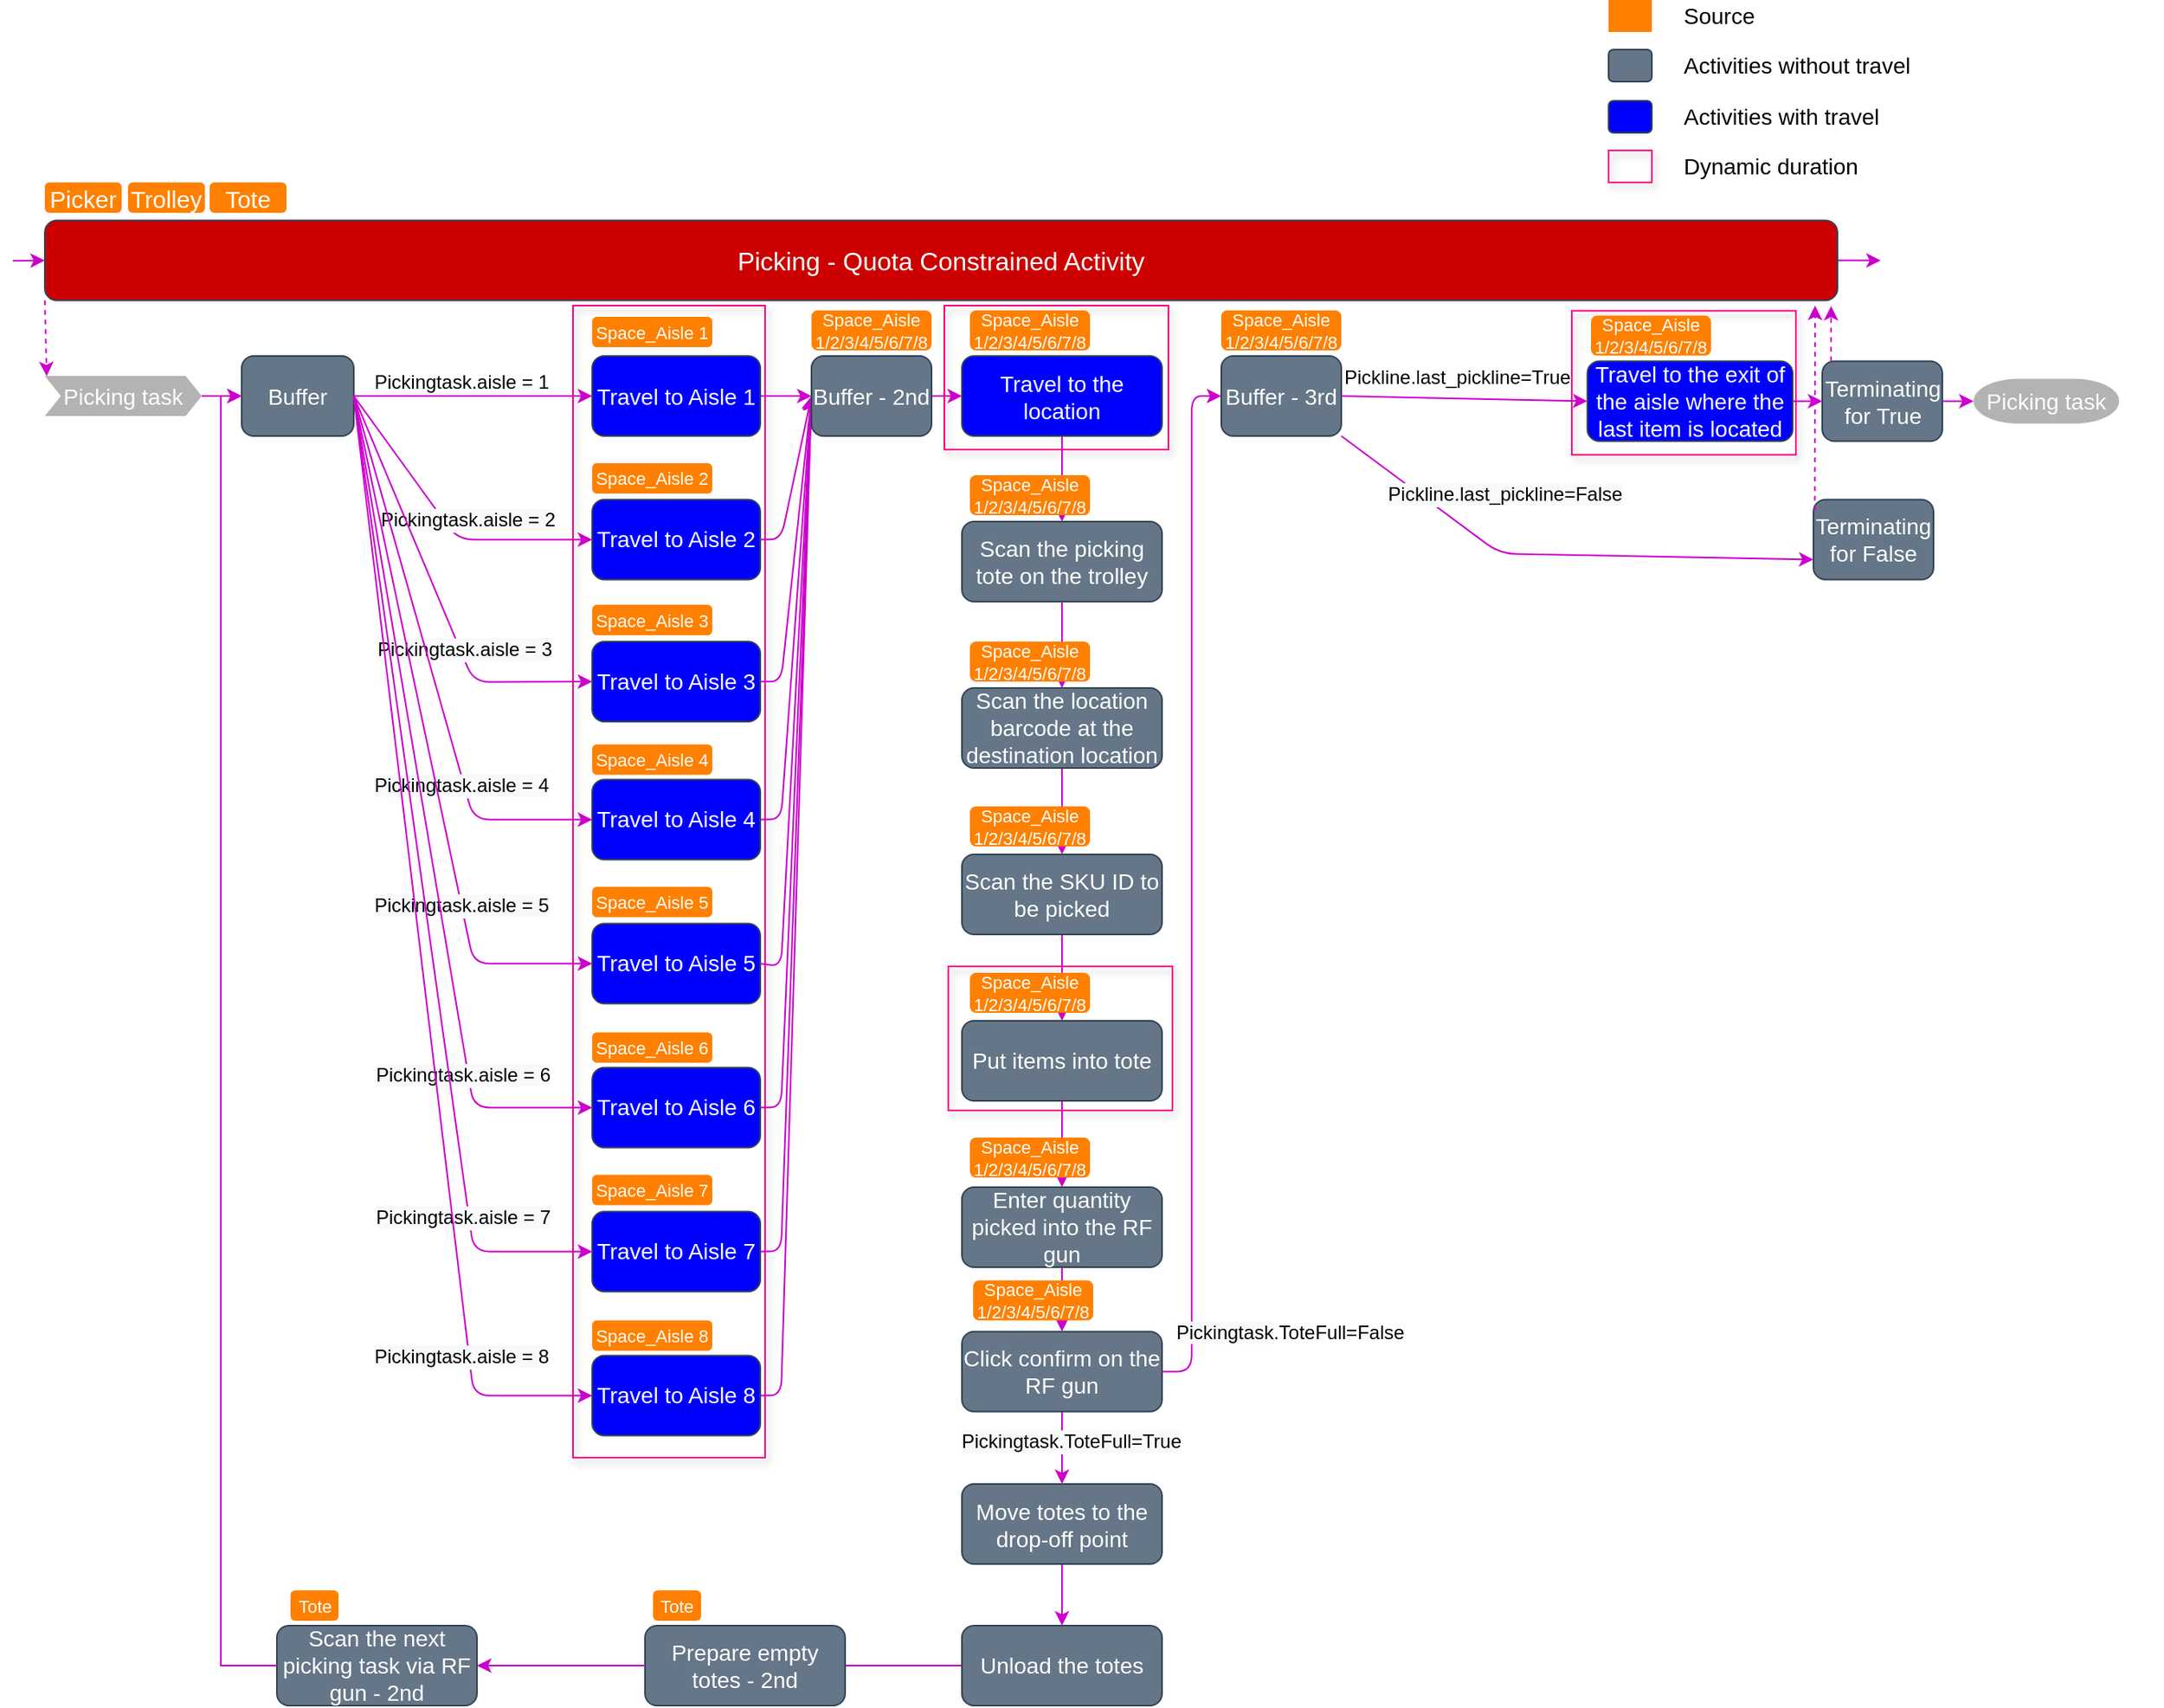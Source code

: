 <mxfile version="24.3.0" type="github" pages="2">
  <diagram name="第 1 页" id="Na53e1ivrenGZ3WMZQ6D">
    <mxGraphModel dx="1615" dy="135" grid="0" gridSize="10" guides="1" tooltips="1" connect="1" arrows="1" fold="1" page="0" pageScale="1" pageWidth="827" pageHeight="1169" math="0" shadow="0">
      <root>
        <mxCell id="0" />
        <mxCell id="1" parent="0" />
        <mxCell id="m6HB10kPaZ1W_RpcMnGs-3" value="" style="rounded=0;whiteSpace=wrap;html=1;fillColor=none;strokeColor=#FF0080;shadow=1;" vertex="1" parent="1">
          <mxGeometry x="730" y="1017" width="120" height="720" as="geometry" />
        </mxCell>
        <mxCell id="m6HB10kPaZ1W_RpcMnGs-1" value="" style="rounded=0;whiteSpace=wrap;html=1;fillColor=none;strokeColor=#FF0080;shadow=1;" vertex="1" parent="1">
          <mxGeometry x="1354" y="1020.25" width="140" height="90" as="geometry" />
        </mxCell>
        <mxCell id="m6HB10kPaZ1W_RpcMnGs-2" value="" style="rounded=0;whiteSpace=wrap;html=1;fillColor=none;strokeColor=#FF0080;shadow=1;" vertex="1" parent="1">
          <mxGeometry x="962" y="1017" width="140" height="90" as="geometry" />
        </mxCell>
        <mxCell id="m6HB10kPaZ1W_RpcMnGs-4" value="" style="rounded=0;whiteSpace=wrap;html=1;fillColor=none;strokeColor=#FF0080;shadow=1;" vertex="1" parent="1">
          <mxGeometry x="964.5" y="1430" width="140" height="90" as="geometry" />
        </mxCell>
        <mxCell id="m6HB10kPaZ1W_RpcMnGs-5" style="edgeStyle=none;rounded=0;orthogonalLoop=1;jettySize=auto;html=1;exitX=0.5;exitY=1;exitDx=0;exitDy=0;strokeColor=#CC00CC;" edge="1" parent="1" source="m6HB10kPaZ1W_RpcMnGs-6" target="m6HB10kPaZ1W_RpcMnGs-69">
          <mxGeometry relative="1" as="geometry" />
        </mxCell>
        <mxCell id="m6HB10kPaZ1W_RpcMnGs-6" value="Put items into tote" style="whiteSpace=wrap;html=1;rounded=1;shadow=0;dashed=0;fontColor=#ffffff;strokeColor=#314354;fillColor=#647687;fontSize=14;" vertex="1" parent="1">
          <mxGeometry x="973" y="1464" width="125" height="50" as="geometry" />
        </mxCell>
        <mxCell id="m6HB10kPaZ1W_RpcMnGs-7" style="rounded=0;orthogonalLoop=1;jettySize=auto;html=1;dashed=1;strokeColor=#CC00CC;fontColor=#ffffff;entryX=0.012;entryY=0.003;entryDx=0;entryDy=0;entryPerimeter=0;exitX=0;exitY=1;exitDx=0;exitDy=0;" edge="1" parent="1" source="m6HB10kPaZ1W_RpcMnGs-9" target="m6HB10kPaZ1W_RpcMnGs-13">
          <mxGeometry relative="1" as="geometry">
            <mxPoint x="224" y="1061.0" as="targetPoint" />
            <mxPoint x="369" y="1025.75" as="sourcePoint" />
            <Array as="points" />
          </mxGeometry>
        </mxCell>
        <mxCell id="m6HB10kPaZ1W_RpcMnGs-127" style="edgeStyle=orthogonalEdgeStyle;rounded=0;orthogonalLoop=1;jettySize=auto;html=1;exitX=1;exitY=0.5;exitDx=0;exitDy=0;strokeColor=#CC00CC;" edge="1" parent="1">
          <mxGeometry relative="1" as="geometry">
            <mxPoint x="1547" y="989.308" as="targetPoint" />
            <mxPoint x="1517" y="988.75" as="sourcePoint" />
          </mxGeometry>
        </mxCell>
        <mxCell id="m6HB10kPaZ1W_RpcMnGs-9" value="Picking - Quota Constrained Activity" style="whiteSpace=wrap;html=1;rounded=1;fontColor=#ffffff;strokeColor=#314354;fillColor=#CC0000;fontSize=16;" vertex="1" parent="1">
          <mxGeometry x="400" y="963.75" width="1120" height="50" as="geometry" />
        </mxCell>
        <mxCell id="m6HB10kPaZ1W_RpcMnGs-10" style="edgeStyle=none;rounded=0;orthogonalLoop=1;jettySize=auto;html=1;exitX=1;exitY=0.5;exitDx=0;exitDy=0;strokeColor=#CC00CC;" edge="1" parent="1" source="m6HB10kPaZ1W_RpcMnGs-11" target="m6HB10kPaZ1W_RpcMnGs-63">
          <mxGeometry relative="1" as="geometry" />
        </mxCell>
        <mxCell id="m6HB10kPaZ1W_RpcMnGs-11" value="Travel to Aisle 1" style="whiteSpace=wrap;html=1;rounded=1;shadow=0;dashed=0;fillColor=#0000FF;strokeColor=#314354;fontColor=#ffffff;fontSize=14;" vertex="1" parent="1">
          <mxGeometry x="742" y="1048.5" width="105" height="50" as="geometry" />
        </mxCell>
        <mxCell id="m6HB10kPaZ1W_RpcMnGs-123" style="edgeStyle=orthogonalEdgeStyle;rounded=0;orthogonalLoop=1;jettySize=auto;html=1;exitX=0.5;exitY=1;exitDx=0;exitDy=0;strokeColor=#CC00CC;" edge="1" parent="1" source="m6HB10kPaZ1W_RpcMnGs-12" target="m6HB10kPaZ1W_RpcMnGs-96">
          <mxGeometry relative="1" as="geometry" />
        </mxCell>
        <mxCell id="m6HB10kPaZ1W_RpcMnGs-12" value="Move totes to the drop-off point" style="whiteSpace=wrap;html=1;rounded=1;shadow=0;dashed=0;fontColor=#ffffff;strokeColor=#314354;fillColor=#647687;fontSize=14;" vertex="1" parent="1">
          <mxGeometry x="973" y="1753.5" width="125" height="50" as="geometry" />
        </mxCell>
        <mxCell id="m6HB10kPaZ1W_RpcMnGs-13" value="Picking task" style="shape=step;perimeter=stepPerimeter;whiteSpace=wrap;html=1;fixedSize=1;size=10;fillColor=#B3B3B3;strokeColor=none;fontColor=#FFFFFF;fontSize=14;" vertex="1" parent="1">
          <mxGeometry x="400" y="1061" width="98" height="25" as="geometry" />
        </mxCell>
        <mxCell id="m6HB10kPaZ1W_RpcMnGs-14" value="Picker" style="rounded=1;whiteSpace=wrap;html=1;labelBackgroundColor=none;fontSize=15;fillColor=#FF8000;fontColor=#FFFFFF;strokeColor=none;verticalAlign=middle;spacing=0;" vertex="1" parent="1">
          <mxGeometry x="400" y="940.0" width="48" height="19" as="geometry" />
        </mxCell>
        <mxCell id="m6HB10kPaZ1W_RpcMnGs-15" value="Trolley" style="rounded=1;whiteSpace=wrap;html=1;labelBackgroundColor=none;fontSize=15;fillColor=#FF8000;fontColor=#FFFFFF;strokeColor=none;verticalAlign=middle;spacing=0;" vertex="1" parent="1">
          <mxGeometry x="452" y="940.0" width="48" height="19" as="geometry" />
        </mxCell>
        <mxCell id="m6HB10kPaZ1W_RpcMnGs-16" value="Tote" style="rounded=1;whiteSpace=wrap;html=1;labelBackgroundColor=none;fontSize=15;fillColor=#FF8000;fontColor=#FFFFFF;strokeColor=none;verticalAlign=middle;spacing=0;" vertex="1" parent="1">
          <mxGeometry x="503" y="940.0" width="48" height="19" as="geometry" />
        </mxCell>
        <mxCell id="m6HB10kPaZ1W_RpcMnGs-17" style="edgeStyle=none;rounded=1;orthogonalLoop=1;jettySize=auto;html=1;exitX=1;exitY=0.5;exitDx=0;exitDy=0;entryX=0;entryY=0.5;entryDx=0;entryDy=0;entryPerimeter=0;strokeColor=#CC00CC;" edge="1" parent="1" source="m6HB10kPaZ1W_RpcMnGs-18" target="m6HB10kPaZ1W_RpcMnGs-20">
          <mxGeometry relative="1" as="geometry">
            <mxPoint x="1567" y="1076.75" as="sourcePoint" />
          </mxGeometry>
        </mxCell>
        <mxCell id="m6HB10kPaZ1W_RpcMnGs-18" value="Terminating for True" style="whiteSpace=wrap;html=1;rounded=1;shadow=0;dashed=0;fontColor=#ffffff;strokeColor=#314354;fillColor=#647687;fontSize=14;" vertex="1" parent="1">
          <mxGeometry x="1510.5" y="1051.75" width="75" height="50" as="geometry" />
        </mxCell>
        <mxCell id="m6HB10kPaZ1W_RpcMnGs-19" style="edgeStyle=elbowEdgeStyle;rounded=0;orthogonalLoop=1;jettySize=auto;html=1;strokeColor=#CC00CC;fontColor=#ffffff;dashed=1;" edge="1" parent="1">
          <mxGeometry relative="1" as="geometry">
            <mxPoint x="1516" y="1017.25" as="targetPoint" />
            <Array as="points" />
            <mxPoint x="1516" y="1051.75" as="sourcePoint" />
          </mxGeometry>
        </mxCell>
        <mxCell id="m6HB10kPaZ1W_RpcMnGs-20" value="Picking task" style="strokeWidth=2;html=1;shape=mxgraph.flowchart.terminator;whiteSpace=wrap;fillColor=#B3B3B3;fontColor=#FFFFFF;strokeColor=none;fontSize=14;" vertex="1" parent="1">
          <mxGeometry x="1605" y="1062.75" width="91" height="28" as="geometry" />
        </mxCell>
        <mxCell id="m6HB10kPaZ1W_RpcMnGs-21" value="Buffer" style="whiteSpace=wrap;html=1;rounded=1;shadow=0;dashed=0;fontColor=#ffffff;strokeColor=#314354;fillColor=#647687;fontSize=14;" vertex="1" parent="1">
          <mxGeometry x="523" y="1048.5" width="70" height="50" as="geometry" />
        </mxCell>
        <mxCell id="m6HB10kPaZ1W_RpcMnGs-22" value="" style="endArrow=classic;html=1;strokeColor=#CC00CC;exitX=1;exitY=0.5;exitDx=0;exitDy=0;entryX=0;entryY=0.5;entryDx=0;entryDy=0;" edge="1" parent="1" source="m6HB10kPaZ1W_RpcMnGs-13" target="m6HB10kPaZ1W_RpcMnGs-21">
          <mxGeometry width="50" height="50" relative="1" as="geometry">
            <mxPoint x="618" y="1218.25" as="sourcePoint" />
            <mxPoint x="668" y="1168.25" as="targetPoint" />
          </mxGeometry>
        </mxCell>
        <mxCell id="m6HB10kPaZ1W_RpcMnGs-23" value="Travel to Aisle 2" style="whiteSpace=wrap;html=1;rounded=1;shadow=0;dashed=0;fillColor=#0000FF;strokeColor=#314354;fontColor=#ffffff;fontSize=14;" vertex="1" parent="1">
          <mxGeometry x="742" y="1138.25" width="105" height="50" as="geometry" />
        </mxCell>
        <mxCell id="m6HB10kPaZ1W_RpcMnGs-24" value="" style="edgeStyle=elbowEdgeStyle;rounded=0;orthogonalLoop=1;jettySize=auto;html=1;strokeColor=#CC00CC;fontColor=#ffffff;exitX=1;exitY=0.5;exitDx=0;exitDy=0;entryX=0;entryY=0.5;entryDx=0;entryDy=0;" edge="1" parent="1" source="m6HB10kPaZ1W_RpcMnGs-21" target="m6HB10kPaZ1W_RpcMnGs-11">
          <mxGeometry relative="1" as="geometry">
            <mxPoint x="884" y="1082.0" as="sourcePoint" />
            <mxPoint x="722.0" y="1073" as="targetPoint" />
          </mxGeometry>
        </mxCell>
        <mxCell id="m6HB10kPaZ1W_RpcMnGs-25" value="Space_Aisle 1" style="rounded=1;whiteSpace=wrap;html=1;labelBackgroundColor=none;fontSize=11;fillColor=#FF8000;fontColor=#FFFFFF;strokeColor=none;verticalAlign=middle;spacing=0;" vertex="1" parent="1">
          <mxGeometry x="742" y="1024.0" width="75" height="19" as="geometry" />
        </mxCell>
        <mxCell id="m6HB10kPaZ1W_RpcMnGs-26" value="Space_Aisle 2" style="rounded=1;whiteSpace=wrap;html=1;labelBackgroundColor=none;fontSize=11;fillColor=#FF8000;fontColor=#FFFFFF;strokeColor=none;verticalAlign=middle;spacing=0;" vertex="1" parent="1">
          <mxGeometry x="742" y="1115.5" width="75" height="19" as="geometry" />
        </mxCell>
        <mxCell id="m6HB10kPaZ1W_RpcMnGs-27" value="" style="rounded=0;orthogonalLoop=1;jettySize=auto;html=1;fontColor=#ffffff;strokeColor=#CC00CC;entryX=0;entryY=0.5;entryDx=0;entryDy=0;" edge="1" parent="1" target="m6HB10kPaZ1W_RpcMnGs-9">
          <mxGeometry relative="1" as="geometry">
            <mxPoint x="380" y="989" as="sourcePoint" />
            <mxPoint x="412" y="1000.75" as="targetPoint" />
          </mxGeometry>
        </mxCell>
        <mxCell id="m6HB10kPaZ1W_RpcMnGs-28" value="Travel to Aisle 3" style="whiteSpace=wrap;html=1;rounded=1;shadow=0;dashed=0;fillColor=#0000FF;strokeColor=#314354;fontColor=#ffffff;fontSize=14;" vertex="1" parent="1">
          <mxGeometry x="742" y="1227.0" width="105" height="50" as="geometry" />
        </mxCell>
        <mxCell id="m6HB10kPaZ1W_RpcMnGs-29" value="Space_Aisle 3" style="rounded=1;whiteSpace=wrap;html=1;labelBackgroundColor=none;fontSize=11;fillColor=#FF8000;fontColor=#FFFFFF;strokeColor=none;verticalAlign=middle;spacing=0;" vertex="1" parent="1">
          <mxGeometry x="742" y="1204.0" width="75" height="19" as="geometry" />
        </mxCell>
        <mxCell id="m6HB10kPaZ1W_RpcMnGs-30" value="Travel to Aisle 4" style="whiteSpace=wrap;html=1;rounded=1;shadow=0;dashed=0;fillColor=#0000FF;strokeColor=#314354;fontColor=#ffffff;fontSize=14;" vertex="1" parent="1">
          <mxGeometry x="742" y="1313.25" width="105" height="50" as="geometry" />
        </mxCell>
        <mxCell id="m6HB10kPaZ1W_RpcMnGs-31" value="Space_Aisle 4" style="rounded=1;whiteSpace=wrap;html=1;labelBackgroundColor=none;fontSize=11;fillColor=#FF8000;fontColor=#FFFFFF;strokeColor=none;verticalAlign=middle;spacing=0;" vertex="1" parent="1">
          <mxGeometry x="742" y="1291.25" width="75" height="19" as="geometry" />
        </mxCell>
        <mxCell id="m6HB10kPaZ1W_RpcMnGs-32" value="Travel to Aisle 5" style="whiteSpace=wrap;html=1;rounded=1;shadow=0;dashed=0;fillColor=#0000FF;strokeColor=#314354;fontColor=#ffffff;fontSize=14;" vertex="1" parent="1">
          <mxGeometry x="742" y="1403.25" width="105" height="50" as="geometry" />
        </mxCell>
        <mxCell id="m6HB10kPaZ1W_RpcMnGs-33" value="Space_Aisle 5" style="rounded=1;whiteSpace=wrap;html=1;labelBackgroundColor=none;fontSize=11;fillColor=#FF8000;fontColor=#FFFFFF;strokeColor=none;verticalAlign=middle;spacing=0;" vertex="1" parent="1">
          <mxGeometry x="742" y="1380.25" width="75" height="19" as="geometry" />
        </mxCell>
        <mxCell id="m6HB10kPaZ1W_RpcMnGs-34" value="Travel to Aisle 6" style="whiteSpace=wrap;html=1;rounded=1;shadow=0;dashed=0;fillColor=#0000FF;strokeColor=#314354;fontColor=#ffffff;fontSize=14;" vertex="1" parent="1">
          <mxGeometry x="742" y="1493.25" width="105" height="50" as="geometry" />
        </mxCell>
        <mxCell id="m6HB10kPaZ1W_RpcMnGs-35" value="Space_Aisle 6" style="rounded=1;whiteSpace=wrap;html=1;labelBackgroundColor=none;fontSize=11;fillColor=#FF8000;fontColor=#FFFFFF;strokeColor=none;verticalAlign=middle;spacing=0;" vertex="1" parent="1">
          <mxGeometry x="742" y="1471.25" width="75" height="19" as="geometry" />
        </mxCell>
        <mxCell id="m6HB10kPaZ1W_RpcMnGs-36" value="Travel to Aisle 7" style="whiteSpace=wrap;html=1;rounded=1;shadow=0;dashed=0;fillColor=#0000FF;strokeColor=#314354;fontColor=#ffffff;fontSize=14;" vertex="1" parent="1">
          <mxGeometry x="742" y="1583.25" width="105" height="50" as="geometry" />
        </mxCell>
        <mxCell id="m6HB10kPaZ1W_RpcMnGs-37" value="Space_Aisle 7" style="rounded=1;whiteSpace=wrap;html=1;labelBackgroundColor=none;fontSize=11;fillColor=#FF8000;fontColor=#FFFFFF;strokeColor=none;verticalAlign=middle;spacing=0;" vertex="1" parent="1">
          <mxGeometry x="742" y="1560.25" width="75" height="19" as="geometry" />
        </mxCell>
        <mxCell id="m6HB10kPaZ1W_RpcMnGs-38" value="Travel to Aisle 8" style="whiteSpace=wrap;html=1;rounded=1;shadow=0;dashed=0;fillColor=#0000FF;strokeColor=#314354;fontColor=#ffffff;fontSize=14;" vertex="1" parent="1">
          <mxGeometry x="742" y="1673.25" width="105" height="50" as="geometry" />
        </mxCell>
        <mxCell id="m6HB10kPaZ1W_RpcMnGs-39" value="Space_Aisle 8" style="rounded=1;whiteSpace=wrap;html=1;labelBackgroundColor=none;fontSize=11;fillColor=#FF8000;fontColor=#FFFFFF;strokeColor=none;verticalAlign=middle;spacing=0;" vertex="1" parent="1">
          <mxGeometry x="742" y="1651.25" width="75" height="19" as="geometry" />
        </mxCell>
        <mxCell id="m6HB10kPaZ1W_RpcMnGs-40" value="" style="endArrow=classic;html=1;exitX=1;exitY=0.5;exitDx=0;exitDy=0;entryX=0;entryY=0.5;entryDx=0;entryDy=0;strokeColor=#CC00CC;" edge="1" parent="1" source="m6HB10kPaZ1W_RpcMnGs-21" target="m6HB10kPaZ1W_RpcMnGs-23">
          <mxGeometry width="50" height="50" relative="1" as="geometry">
            <mxPoint x="1018" y="1328.25" as="sourcePoint" />
            <mxPoint x="1068" y="1278.25" as="targetPoint" />
            <Array as="points">
              <mxPoint x="658" y="1163.25" />
            </Array>
          </mxGeometry>
        </mxCell>
        <mxCell id="m6HB10kPaZ1W_RpcMnGs-41" value="&lt;span style=&quot;font-size: 12px; text-align: left; background-color: rgb(248, 249, 250);&quot;&gt;Pickingtask&lt;/span&gt;&lt;span style=&quot;font-size: 12px ; text-align: left ; background-color: rgb(248 , 249 , 250)&quot;&gt;.aisle = 2&lt;/span&gt;" style="edgeLabel;html=1;align=center;verticalAlign=middle;resizable=0;points=[];" vertex="1" connectable="0" parent="m6HB10kPaZ1W_RpcMnGs-40">
          <mxGeometry x="-0.027" relative="1" as="geometry">
            <mxPoint x="15" as="offset" />
          </mxGeometry>
        </mxCell>
        <mxCell id="m6HB10kPaZ1W_RpcMnGs-42" value="" style="endArrow=classic;html=1;exitX=1;exitY=0.5;exitDx=0;exitDy=0;entryX=0;entryY=0.5;entryDx=0;entryDy=0;strokeColor=#CC00CC;" edge="1" parent="1" source="m6HB10kPaZ1W_RpcMnGs-21" target="m6HB10kPaZ1W_RpcMnGs-28">
          <mxGeometry width="50" height="50" relative="1" as="geometry">
            <mxPoint x="582" y="1083.5" as="sourcePoint" />
            <mxPoint x="748" y="1173.25" as="targetPoint" />
            <Array as="points">
              <mxPoint x="668" y="1252.25" />
            </Array>
          </mxGeometry>
        </mxCell>
        <mxCell id="m6HB10kPaZ1W_RpcMnGs-43" value="&lt;span style=&quot;font-size: 12px; text-align: left; background-color: rgb(248, 249, 250);&quot;&gt;Pickingtask&lt;/span&gt;&lt;span style=&quot;font-size: 12px ; text-align: left ; background-color: rgb(248 , 249 , 250)&quot;&gt;.aisle = 3&lt;/span&gt;" style="edgeLabel;html=1;align=center;verticalAlign=middle;resizable=0;points=[];" vertex="1" connectable="0" parent="m6HB10kPaZ1W_RpcMnGs-42">
          <mxGeometry x="0.282" y="-1" relative="1" as="geometry">
            <mxPoint x="3" as="offset" />
          </mxGeometry>
        </mxCell>
        <mxCell id="m6HB10kPaZ1W_RpcMnGs-44" value="" style="endArrow=classic;html=1;exitX=1;exitY=0.5;exitDx=0;exitDy=0;entryX=0;entryY=0.5;entryDx=0;entryDy=0;strokeColor=#CC00CC;" edge="1" parent="1" source="m6HB10kPaZ1W_RpcMnGs-21" target="m6HB10kPaZ1W_RpcMnGs-30">
          <mxGeometry width="50" height="50" relative="1" as="geometry">
            <mxPoint x="582" y="1083.5" as="sourcePoint" />
            <mxPoint x="748" y="1262.0" as="targetPoint" />
            <Array as="points">
              <mxPoint x="668" y="1338.25" />
            </Array>
          </mxGeometry>
        </mxCell>
        <mxCell id="m6HB10kPaZ1W_RpcMnGs-45" value="&lt;span style=&quot;font-size: 12px; text-align: left; background-color: rgb(248, 249, 250);&quot;&gt;Pickingtask&lt;/span&gt;&lt;span style=&quot;font-size: 12px ; text-align: left ; background-color: rgb(248 , 249 , 250)&quot;&gt;.aisle = 4&lt;/span&gt;" style="edgeLabel;html=1;align=center;verticalAlign=middle;resizable=0;points=[];" vertex="1" connectable="0" parent="m6HB10kPaZ1W_RpcMnGs-44">
          <mxGeometry x="0.446" y="-2" relative="1" as="geometry">
            <mxPoint as="offset" />
          </mxGeometry>
        </mxCell>
        <mxCell id="m6HB10kPaZ1W_RpcMnGs-46" value="" style="endArrow=classic;html=1;exitX=1;exitY=0.5;exitDx=0;exitDy=0;entryX=0;entryY=0.5;entryDx=0;entryDy=0;strokeColor=#CC00CC;" edge="1" parent="1" source="m6HB10kPaZ1W_RpcMnGs-21" target="m6HB10kPaZ1W_RpcMnGs-32">
          <mxGeometry width="50" height="50" relative="1" as="geometry">
            <mxPoint x="582" y="1083.5" as="sourcePoint" />
            <mxPoint x="748" y="1348.25" as="targetPoint" />
            <Array as="points">
              <mxPoint x="668" y="1428.25" />
            </Array>
          </mxGeometry>
        </mxCell>
        <mxCell id="m6HB10kPaZ1W_RpcMnGs-47" value="&lt;span style=&quot;font-size: 12px; text-align: left; background-color: rgb(248, 249, 250);&quot;&gt;Pickingtask&lt;/span&gt;&lt;span style=&quot;font-size: 12px ; text-align: left ; background-color: rgb(248 , 249 , 250)&quot;&gt;.aisle = 5&lt;/span&gt;" style="edgeLabel;html=1;align=center;verticalAlign=middle;resizable=0;points=[];" vertex="1" connectable="0" parent="m6HB10kPaZ1W_RpcMnGs-46">
          <mxGeometry x="0.489" relative="1" as="geometry">
            <mxPoint as="offset" />
          </mxGeometry>
        </mxCell>
        <mxCell id="m6HB10kPaZ1W_RpcMnGs-48" value="" style="endArrow=classic;html=1;exitX=1;exitY=0.5;exitDx=0;exitDy=0;entryX=0;entryY=0.5;entryDx=0;entryDy=0;strokeColor=#CC00CC;" edge="1" parent="1" source="m6HB10kPaZ1W_RpcMnGs-21" target="m6HB10kPaZ1W_RpcMnGs-34">
          <mxGeometry width="50" height="50" relative="1" as="geometry">
            <mxPoint x="582" y="1083.5" as="sourcePoint" />
            <mxPoint x="748" y="1438.25" as="targetPoint" />
            <Array as="points">
              <mxPoint x="668" y="1518.25" />
            </Array>
          </mxGeometry>
        </mxCell>
        <mxCell id="m6HB10kPaZ1W_RpcMnGs-49" value="&lt;span style=&quot;font-size: 12px; text-align: left; background-color: rgb(248, 249, 250);&quot;&gt;Pickingtask&lt;/span&gt;&lt;span style=&quot;font-size: 12px ; text-align: left ; background-color: rgb(248 , 249 , 250)&quot;&gt;.aisle = 6&lt;/span&gt;" style="edgeLabel;html=1;align=center;verticalAlign=middle;resizable=0;points=[];" vertex="1" connectable="0" parent="m6HB10kPaZ1W_RpcMnGs-48">
          <mxGeometry x="0.629" y="-2" relative="1" as="geometry">
            <mxPoint x="-1" y="2" as="offset" />
          </mxGeometry>
        </mxCell>
        <mxCell id="m6HB10kPaZ1W_RpcMnGs-50" value="" style="endArrow=classic;html=1;exitX=1;exitY=0.5;exitDx=0;exitDy=0;entryX=0;entryY=0.5;entryDx=0;entryDy=0;strokeColor=#CC00CC;" edge="1" parent="1" source="m6HB10kPaZ1W_RpcMnGs-21" target="m6HB10kPaZ1W_RpcMnGs-36">
          <mxGeometry width="50" height="50" relative="1" as="geometry">
            <mxPoint x="582" y="1083.5" as="sourcePoint" />
            <mxPoint x="748" y="1528.25" as="targetPoint" />
            <Array as="points">
              <mxPoint x="668" y="1608.25" />
            </Array>
          </mxGeometry>
        </mxCell>
        <mxCell id="m6HB10kPaZ1W_RpcMnGs-51" value="&lt;span style=&quot;font-size: 12px; text-align: left; background-color: rgb(248, 249, 250);&quot;&gt;Pickingtask&lt;/span&gt;&lt;span style=&quot;font-size: 12px ; text-align: left ; background-color: rgb(248 , 249 , 250)&quot;&gt;.aisle = 7&lt;/span&gt;" style="edgeLabel;html=1;align=center;verticalAlign=middle;resizable=0;points=[];" vertex="1" connectable="0" parent="m6HB10kPaZ1W_RpcMnGs-50">
          <mxGeometry x="0.699" y="1" relative="1" as="geometry">
            <mxPoint x="-6" y="-3" as="offset" />
          </mxGeometry>
        </mxCell>
        <mxCell id="m6HB10kPaZ1W_RpcMnGs-52" value="" style="endArrow=classic;html=1;exitX=1;exitY=0.5;exitDx=0;exitDy=0;entryX=0;entryY=0.5;entryDx=0;entryDy=0;strokeColor=#CC00CC;" edge="1" parent="1" source="m6HB10kPaZ1W_RpcMnGs-21" target="m6HB10kPaZ1W_RpcMnGs-38">
          <mxGeometry width="50" height="50" relative="1" as="geometry">
            <mxPoint x="582" y="1083.5" as="sourcePoint" />
            <mxPoint x="748" y="1618.25" as="targetPoint" />
            <Array as="points">
              <mxPoint x="668" y="1698.25" />
            </Array>
          </mxGeometry>
        </mxCell>
        <mxCell id="m6HB10kPaZ1W_RpcMnGs-53" value="&lt;span style=&quot;font-size: 12px; text-align: left; background-color: rgb(248, 249, 250);&quot;&gt;Pickingtask&lt;/span&gt;&lt;span style=&quot;font-size: 12px ; text-align: left ; background-color: rgb(248 , 249 , 250)&quot;&gt;.aisle = 8&lt;/span&gt;" style="edgeLabel;html=1;align=center;verticalAlign=middle;resizable=0;points=[];" vertex="1" connectable="0" parent="m6HB10kPaZ1W_RpcMnGs-52">
          <mxGeometry x="0.767" y="-3" relative="1" as="geometry">
            <mxPoint x="-4" y="-17" as="offset" />
          </mxGeometry>
        </mxCell>
        <mxCell id="m6HB10kPaZ1W_RpcMnGs-54" value="Pickingtask.aisle = 1" style="text;whiteSpace=wrap;html=1;" vertex="1" parent="1">
          <mxGeometry x="603.5" y="1051.25" width="138.5" height="28" as="geometry" />
        </mxCell>
        <mxCell id="m6HB10kPaZ1W_RpcMnGs-55" value="" style="endArrow=classic;html=1;strokeColor=#CC00CC;exitX=1;exitY=0.5;exitDx=0;exitDy=0;entryX=0;entryY=0.5;entryDx=0;entryDy=0;" edge="1" parent="1" source="m6HB10kPaZ1W_RpcMnGs-23" target="m6HB10kPaZ1W_RpcMnGs-63">
          <mxGeometry width="50" height="50" relative="1" as="geometry">
            <mxPoint x="868" y="1478.25" as="sourcePoint" />
            <mxPoint x="1048" y="1088.25" as="targetPoint" />
            <Array as="points">
              <mxPoint x="860" y="1163" />
            </Array>
          </mxGeometry>
        </mxCell>
        <mxCell id="m6HB10kPaZ1W_RpcMnGs-56" value="" style="endArrow=classic;html=1;strokeColor=#CC00CC;exitX=1;exitY=0.5;exitDx=0;exitDy=0;entryX=0;entryY=0.5;entryDx=0;entryDy=0;" edge="1" parent="1" source="m6HB10kPaZ1W_RpcMnGs-28" target="m6HB10kPaZ1W_RpcMnGs-63">
          <mxGeometry width="50" height="50" relative="1" as="geometry">
            <mxPoint x="884.0" y="1173.25" as="sourcePoint" />
            <mxPoint x="1068" y="1108.25" as="targetPoint" />
            <Array as="points">
              <mxPoint x="860" y="1252" />
            </Array>
          </mxGeometry>
        </mxCell>
        <mxCell id="m6HB10kPaZ1W_RpcMnGs-57" value="" style="endArrow=classic;html=1;strokeColor=#CC00CC;exitX=1;exitY=0.5;exitDx=0;exitDy=0;entryX=0;entryY=0.5;entryDx=0;entryDy=0;entryPerimeter=0;" edge="1" parent="1" source="m6HB10kPaZ1W_RpcMnGs-30" target="m6HB10kPaZ1W_RpcMnGs-63">
          <mxGeometry width="50" height="50" relative="1" as="geometry">
            <mxPoint x="884.0" y="1262.0" as="sourcePoint" />
            <mxPoint x="1068" y="1098.25" as="targetPoint" />
            <Array as="points">
              <mxPoint x="860" y="1338" />
            </Array>
          </mxGeometry>
        </mxCell>
        <mxCell id="m6HB10kPaZ1W_RpcMnGs-58" value="" style="endArrow=classic;html=1;strokeColor=#CC00CC;exitX=1;exitY=0.5;exitDx=0;exitDy=0;entryX=0;entryY=0.5;entryDx=0;entryDy=0;" edge="1" parent="1" source="m6HB10kPaZ1W_RpcMnGs-32" target="m6HB10kPaZ1W_RpcMnGs-63">
          <mxGeometry width="50" height="50" relative="1" as="geometry">
            <mxPoint x="884.0" y="1348.25" as="sourcePoint" />
            <mxPoint x="1068" y="1094.25" as="targetPoint" />
            <Array as="points">
              <mxPoint x="860" y="1430" />
            </Array>
          </mxGeometry>
        </mxCell>
        <mxCell id="m6HB10kPaZ1W_RpcMnGs-59" value="" style="endArrow=classic;html=1;strokeColor=#CC00CC;exitX=1;exitY=0.5;exitDx=0;exitDy=0;entryX=0;entryY=0.5;entryDx=0;entryDy=0;" edge="1" parent="1" source="m6HB10kPaZ1W_RpcMnGs-34" target="m6HB10kPaZ1W_RpcMnGs-63">
          <mxGeometry width="50" height="50" relative="1" as="geometry">
            <mxPoint x="884.0" y="1438.25" as="sourcePoint" />
            <mxPoint x="1068" y="1098.25" as="targetPoint" />
            <Array as="points">
              <mxPoint x="860" y="1518" />
            </Array>
          </mxGeometry>
        </mxCell>
        <mxCell id="m6HB10kPaZ1W_RpcMnGs-60" value="" style="endArrow=classic;html=1;strokeColor=#CC00CC;exitX=1;exitY=0.5;exitDx=0;exitDy=0;entryX=0;entryY=0.5;entryDx=0;entryDy=0;" edge="1" parent="1" source="m6HB10kPaZ1W_RpcMnGs-36" target="m6HB10kPaZ1W_RpcMnGs-63">
          <mxGeometry width="50" height="50" relative="1" as="geometry">
            <mxPoint x="884.0" y="1528.25" as="sourcePoint" />
            <mxPoint x="1083" y="1094.25" as="targetPoint" />
            <Array as="points">
              <mxPoint x="860" y="1608" />
            </Array>
          </mxGeometry>
        </mxCell>
        <mxCell id="m6HB10kPaZ1W_RpcMnGs-61" value="" style="endArrow=classic;html=1;strokeColor=#CC00CC;exitX=1;exitY=0.5;exitDx=0;exitDy=0;entryX=0;entryY=0.5;entryDx=0;entryDy=0;" edge="1" parent="1" source="m6HB10kPaZ1W_RpcMnGs-38" target="m6HB10kPaZ1W_RpcMnGs-63">
          <mxGeometry width="50" height="50" relative="1" as="geometry">
            <mxPoint x="884.0" y="1618.25" as="sourcePoint" />
            <mxPoint x="1078" y="1098.25" as="targetPoint" />
            <Array as="points">
              <mxPoint x="860" y="1698" />
            </Array>
          </mxGeometry>
        </mxCell>
        <mxCell id="m6HB10kPaZ1W_RpcMnGs-62" style="edgeStyle=none;rounded=0;orthogonalLoop=1;jettySize=auto;html=1;exitX=1;exitY=0.5;exitDx=0;exitDy=0;strokeColor=#CC00CC;" edge="1" parent="1" source="m6HB10kPaZ1W_RpcMnGs-63" target="m6HB10kPaZ1W_RpcMnGs-99">
          <mxGeometry relative="1" as="geometry" />
        </mxCell>
        <mxCell id="m6HB10kPaZ1W_RpcMnGs-63" value="Buffer - 2nd" style="whiteSpace=wrap;html=1;rounded=1;shadow=0;dashed=0;fontColor=#ffffff;strokeColor=#314354;fillColor=#647687;fontSize=14;" vertex="1" parent="1">
          <mxGeometry x="879" y="1048.5" width="75" height="50" as="geometry" />
        </mxCell>
        <mxCell id="m6HB10kPaZ1W_RpcMnGs-64" style="edgeStyle=none;rounded=0;orthogonalLoop=1;jettySize=auto;html=1;exitX=0.5;exitY=1;exitDx=0;exitDy=0;strokeColor=#CC00CC;" edge="1" parent="1" source="m6HB10kPaZ1W_RpcMnGs-65" target="m6HB10kPaZ1W_RpcMnGs-75">
          <mxGeometry relative="1" as="geometry" />
        </mxCell>
        <mxCell id="m6HB10kPaZ1W_RpcMnGs-65" value="Scan the location barcode at the destination location" style="whiteSpace=wrap;html=1;rounded=1;shadow=0;dashed=0;fontColor=#ffffff;strokeColor=#314354;fillColor=#647687;fontSize=14;" vertex="1" parent="1">
          <mxGeometry x="973" y="1256" width="125" height="50" as="geometry" />
        </mxCell>
        <mxCell id="m6HB10kPaZ1W_RpcMnGs-121" style="edgeStyle=orthogonalEdgeStyle;rounded=0;orthogonalLoop=1;jettySize=auto;html=1;exitX=0.5;exitY=1;exitDx=0;exitDy=0;entryX=0.5;entryY=0;entryDx=0;entryDy=0;strokeColor=#CC00CC;align=center;verticalAlign=middle;fontFamily=Helvetica;fontSize=11;fontColor=default;labelBackgroundColor=default;endArrow=classic;" edge="1" parent="1" source="m6HB10kPaZ1W_RpcMnGs-69" target="m6HB10kPaZ1W_RpcMnGs-72">
          <mxGeometry relative="1" as="geometry" />
        </mxCell>
        <mxCell id="m6HB10kPaZ1W_RpcMnGs-69" value="Enter quantity picked into the RF gun" style="whiteSpace=wrap;html=1;rounded=1;shadow=0;dashed=0;fontColor=#ffffff;strokeColor=#314354;fillColor=#647687;fontSize=14;" vertex="1" parent="1">
          <mxGeometry x="973" y="1568" width="125" height="50" as="geometry" />
        </mxCell>
        <mxCell id="m6HB10kPaZ1W_RpcMnGs-70" style="edgeStyle=none;rounded=0;orthogonalLoop=1;jettySize=auto;html=1;exitX=0.5;exitY=1;exitDx=0;exitDy=0;fontColor=#FFFFFF;strokeColor=#CC00CC;curved=0;entryX=0.5;entryY=0;entryDx=0;entryDy=0;" edge="1" parent="1" source="m6HB10kPaZ1W_RpcMnGs-72" target="m6HB10kPaZ1W_RpcMnGs-12">
          <mxGeometry relative="1" as="geometry">
            <Array as="points" />
            <mxPoint x="1080" y="1750" as="targetPoint" />
          </mxGeometry>
        </mxCell>
        <mxCell id="m6HB10kPaZ1W_RpcMnGs-71" value="&lt;span style=&quot;font-size: 12px ; text-align: left ; background-color: rgb(248 , 249 , 250)&quot;&gt;Pickingtask.ToteFull=True&lt;/span&gt;" style="edgeLabel;html=1;align=center;verticalAlign=middle;resizable=0;points=[];" vertex="1" connectable="0" parent="m6HB10kPaZ1W_RpcMnGs-70">
          <mxGeometry x="-0.404" y="2" relative="1" as="geometry">
            <mxPoint x="3" y="5" as="offset" />
          </mxGeometry>
        </mxCell>
        <mxCell id="m6HB10kPaZ1W_RpcMnGs-72" value="Click confirm on the RF gun" style="whiteSpace=wrap;html=1;rounded=1;shadow=0;dashed=0;fontColor=#ffffff;strokeColor=#314354;fillColor=#647687;fontSize=14;" vertex="1" parent="1">
          <mxGeometry x="973" y="1658.25" width="125" height="50" as="geometry" />
        </mxCell>
        <mxCell id="m6HB10kPaZ1W_RpcMnGs-74" style="edgeStyle=none;rounded=0;orthogonalLoop=1;jettySize=auto;html=1;exitX=0.5;exitY=1;exitDx=0;exitDy=0;strokeColor=#CC00CC;" edge="1" parent="1" source="m6HB10kPaZ1W_RpcMnGs-75" target="m6HB10kPaZ1W_RpcMnGs-6">
          <mxGeometry relative="1" as="geometry" />
        </mxCell>
        <mxCell id="m6HB10kPaZ1W_RpcMnGs-75" value="Scan the SKU ID to be picked" style="whiteSpace=wrap;html=1;rounded=1;shadow=0;dashed=0;fontColor=#ffffff;strokeColor=#314354;fillColor=#647687;fontSize=14;" vertex="1" parent="1">
          <mxGeometry x="973" y="1360" width="125" height="50" as="geometry" />
        </mxCell>
        <mxCell id="m6HB10kPaZ1W_RpcMnGs-77" style="edgeStyle=elbowEdgeStyle;rounded=1;orthogonalLoop=1;jettySize=auto;html=1;exitX=1;exitY=0.5;exitDx=0;exitDy=0;strokeColor=#CC00CC;fontColor=#ffffff;curved=0;" edge="1" parent="1" source="m6HB10kPaZ1W_RpcMnGs-72" target="m6HB10kPaZ1W_RpcMnGs-87">
          <mxGeometry relative="1" as="geometry">
            <mxPoint x="1380" y="1081.0" as="sourcePoint" />
            <mxPoint x="1837" y="1069.25" as="targetPoint" />
          </mxGeometry>
        </mxCell>
        <mxCell id="m6HB10kPaZ1W_RpcMnGs-78" value="Travel to the exit of the aisle where the last item is located" style="whiteSpace=wrap;html=1;rounded=1;shadow=0;dashed=0;fontColor=#ffffff;strokeColor=#314354;fillColor=#0000FF;fontSize=14;" vertex="1" parent="1">
          <mxGeometry x="1363.75" y="1051.75" width="128.25" height="50" as="geometry" />
        </mxCell>
        <mxCell id="m6HB10kPaZ1W_RpcMnGs-79" value="" style="endArrow=classic;html=1;strokeColor=#CC00CC;entryX=0;entryY=0.5;entryDx=0;entryDy=0;exitX=1;exitY=0.5;exitDx=0;exitDy=0;" edge="1" parent="1" source="m6HB10kPaZ1W_RpcMnGs-78" target="m6HB10kPaZ1W_RpcMnGs-18">
          <mxGeometry width="50" height="50" relative="1" as="geometry">
            <mxPoint x="1684" y="1181.12" as="sourcePoint" />
            <mxPoint x="1924" y="1070.12" as="targetPoint" />
          </mxGeometry>
        </mxCell>
        <mxCell id="m6HB10kPaZ1W_RpcMnGs-80" value="Scan the next picking task via RF gun - 2nd" style="rounded=1;whiteSpace=wrap;html=1;fillColor=#647687;fontColor=#ffffff;strokeColor=#314354;fontSize=14;" vertex="1" parent="1">
          <mxGeometry x="545" y="1842" width="125" height="50" as="geometry" />
        </mxCell>
        <mxCell id="m6HB10kPaZ1W_RpcMnGs-81" value="" style="endArrow=classic;html=1;exitX=1;exitY=0.5;exitDx=0;exitDy=0;entryX=1;entryY=0.5;entryDx=0;entryDy=0;strokeColor=#CC00CC;" edge="1" parent="1" source="m6HB10kPaZ1W_RpcMnGs-96">
          <mxGeometry width="50" height="50" relative="1" as="geometry">
            <mxPoint x="1960" y="1601.0" as="sourcePoint" />
            <mxPoint x="876" y="1867" as="targetPoint" />
            <Array as="points" />
          </mxGeometry>
        </mxCell>
        <mxCell id="m6HB10kPaZ1W_RpcMnGs-82" value="Prepare empty totes - 2nd" style="rounded=1;whiteSpace=wrap;html=1;fillColor=#647687;fontColor=#ffffff;strokeColor=#314354;fontSize=14;" vertex="1" parent="1">
          <mxGeometry x="775" y="1842" width="125" height="50" as="geometry" />
        </mxCell>
        <mxCell id="m6HB10kPaZ1W_RpcMnGs-83" value="" style="edgeStyle=elbowEdgeStyle;rounded=0;orthogonalLoop=1;jettySize=auto;html=1;fontColor=#ffffff;exitX=0;exitY=0.5;exitDx=0;exitDy=0;strokeColor=#CC00CC;entryX=0;entryY=0.5;entryDx=0;entryDy=0;" edge="1" parent="1" source="m6HB10kPaZ1W_RpcMnGs-80" target="m6HB10kPaZ1W_RpcMnGs-21">
          <mxGeometry relative="1" as="geometry">
            <mxPoint x="1027" y="1009.13" as="sourcePoint" />
            <mxPoint x="520" y="1080" as="targetPoint" />
            <Array as="points">
              <mxPoint x="510" y="1470" />
              <mxPoint x="868" y="1291.38" />
            </Array>
          </mxGeometry>
        </mxCell>
        <mxCell id="m6HB10kPaZ1W_RpcMnGs-84" value="Tote" style="rounded=1;whiteSpace=wrap;html=1;labelBackgroundColor=none;fontSize=11;fillColor=#FF8000;fontColor=#FFFFFF;strokeColor=none;verticalAlign=middle;spacing=0;" vertex="1" parent="1">
          <mxGeometry x="780" y="1820.0" width="30" height="19" as="geometry" />
        </mxCell>
        <mxCell id="m6HB10kPaZ1W_RpcMnGs-85" value="" style="endArrow=classic;html=1;entryX=1;entryY=0.5;entryDx=0;entryDy=0;strokeColor=#CC00CC;exitX=0;exitY=0.5;exitDx=0;exitDy=0;" edge="1" parent="1" source="m6HB10kPaZ1W_RpcMnGs-82" target="m6HB10kPaZ1W_RpcMnGs-80">
          <mxGeometry width="50" height="50" relative="1" as="geometry">
            <mxPoint x="942" y="1867.0" as="sourcePoint" />
            <mxPoint x="816" y="1879.0" as="targetPoint" />
          </mxGeometry>
        </mxCell>
        <mxCell id="m6HB10kPaZ1W_RpcMnGs-86" value="Tote" style="rounded=1;whiteSpace=wrap;html=1;labelBackgroundColor=none;fontSize=11;fillColor=#FF8000;fontColor=#FFFFFF;strokeColor=none;verticalAlign=middle;spacing=0;" vertex="1" parent="1">
          <mxGeometry x="553.5" y="1820.0" width="30" height="19" as="geometry" />
        </mxCell>
        <mxCell id="m6HB10kPaZ1W_RpcMnGs-87" value="Buffer - 3rd" style="whiteSpace=wrap;html=1;rounded=1;shadow=0;dashed=0;fontColor=#ffffff;strokeColor=#314354;fillColor=#647687;fontSize=14;" vertex="1" parent="1">
          <mxGeometry x="1135" y="1048.5" width="75" height="50" as="geometry" />
        </mxCell>
        <mxCell id="m6HB10kPaZ1W_RpcMnGs-88" value="" style="endArrow=classic;html=1;strokeColor=#CC00CC;entryX=0;entryY=0.5;entryDx=0;entryDy=0;exitX=1;exitY=0.5;exitDx=0;exitDy=0;" edge="1" parent="1" source="m6HB10kPaZ1W_RpcMnGs-87" target="m6HB10kPaZ1W_RpcMnGs-78">
          <mxGeometry width="50" height="50" relative="1" as="geometry">
            <mxPoint x="1505" y="1328.25" as="sourcePoint" />
            <mxPoint x="1555" y="1278.25" as="targetPoint" />
          </mxGeometry>
        </mxCell>
        <mxCell id="m6HB10kPaZ1W_RpcMnGs-89" value="Pickline.last_pickline=True" style="text;whiteSpace=wrap;html=1;" vertex="1" parent="1">
          <mxGeometry x="1210" y="1048.25" width="160" height="28" as="geometry" />
        </mxCell>
        <mxCell id="m6HB10kPaZ1W_RpcMnGs-90" value="" style="endArrow=classic;html=1;strokeColor=#CC00CC;exitX=1;exitY=1;exitDx=0;exitDy=0;entryX=0;entryY=0.75;entryDx=0;entryDy=0;" edge="1" parent="1" source="m6HB10kPaZ1W_RpcMnGs-87" target="m6HB10kPaZ1W_RpcMnGs-92">
          <mxGeometry width="50" height="50" relative="1" as="geometry">
            <mxPoint x="1505" y="1328.25" as="sourcePoint" />
            <mxPoint x="1555" y="1278.25" as="targetPoint" />
            <Array as="points">
              <mxPoint x="1309" y="1172" />
            </Array>
          </mxGeometry>
        </mxCell>
        <mxCell id="m6HB10kPaZ1W_RpcMnGs-91" value="&lt;span style=&quot;font-size: 12px ; text-align: left ; background-color: rgb(248 , 249 , 250)&quot;&gt;Pickline.last_pickline=False&lt;/span&gt;" style="edgeLabel;html=1;align=center;verticalAlign=middle;resizable=0;points=[];" vertex="1" connectable="0" parent="m6HB10kPaZ1W_RpcMnGs-90">
          <mxGeometry x="-0.684" y="1" relative="1" as="geometry">
            <mxPoint x="61" y="7" as="offset" />
          </mxGeometry>
        </mxCell>
        <mxCell id="m6HB10kPaZ1W_RpcMnGs-92" value="Terminating for False" style="whiteSpace=wrap;html=1;rounded=1;shadow=0;dashed=0;fontColor=#ffffff;strokeColor=#314354;fillColor=#647687;fontSize=14;" vertex="1" parent="1">
          <mxGeometry x="1505" y="1138.25" width="75" height="50" as="geometry" />
        </mxCell>
        <mxCell id="m6HB10kPaZ1W_RpcMnGs-93" style="edgeStyle=elbowEdgeStyle;rounded=0;orthogonalLoop=1;jettySize=auto;html=1;strokeColor=#CC00CC;fontColor=#ffffff;dashed=1;exitX=0.011;exitY=0.132;exitDx=0;exitDy=0;exitPerimeter=0;" edge="1" parent="1" source="m6HB10kPaZ1W_RpcMnGs-92">
          <mxGeometry relative="1" as="geometry">
            <mxPoint x="1506" y="1017" as="targetPoint" />
            <Array as="points" />
            <mxPoint x="1938" y="1060.5" as="sourcePoint" />
          </mxGeometry>
        </mxCell>
        <mxCell id="m6HB10kPaZ1W_RpcMnGs-94" style="edgeStyle=none;rounded=0;orthogonalLoop=1;jettySize=auto;html=1;exitX=0.5;exitY=1;exitDx=0;exitDy=0;entryX=0.5;entryY=0;entryDx=0;entryDy=0;strokeColor=#CC00CC;" edge="1" parent="1" source="m6HB10kPaZ1W_RpcMnGs-95" target="m6HB10kPaZ1W_RpcMnGs-65">
          <mxGeometry relative="1" as="geometry" />
        </mxCell>
        <mxCell id="m6HB10kPaZ1W_RpcMnGs-95" value="Scan the picking tote on the trolley" style="whiteSpace=wrap;html=1;rounded=1;shadow=0;dashed=0;fontColor=#ffffff;strokeColor=#314354;fillColor=#647687;fontSize=14;" vertex="1" parent="1">
          <mxGeometry x="973" y="1152" width="125" height="50" as="geometry" />
        </mxCell>
        <mxCell id="m6HB10kPaZ1W_RpcMnGs-96" value="Unload the totes" style="rounded=1;whiteSpace=wrap;html=1;fontColor=#ffffff;strokeColor=#314354;fillColor=#647687;fontSize=14;" vertex="1" parent="1">
          <mxGeometry x="973" y="1842" width="125" height="50" as="geometry" />
        </mxCell>
        <mxCell id="m6HB10kPaZ1W_RpcMnGs-98" style="edgeStyle=none;rounded=0;orthogonalLoop=1;jettySize=auto;html=1;exitX=0.5;exitY=1;exitDx=0;exitDy=0;entryX=0.5;entryY=0;entryDx=0;entryDy=0;strokeColor=#CC00CC;" edge="1" parent="1" source="m6HB10kPaZ1W_RpcMnGs-99" target="m6HB10kPaZ1W_RpcMnGs-95">
          <mxGeometry relative="1" as="geometry" />
        </mxCell>
        <mxCell id="m6HB10kPaZ1W_RpcMnGs-99" value="Travel to the location" style="whiteSpace=wrap;html=1;rounded=1;shadow=0;dashed=0;fillColor=#0000FF;strokeColor=#314354;fontColor=#ffffff;fontSize=14;" vertex="1" parent="1">
          <mxGeometry x="973" y="1048.5" width="125" height="50" as="geometry" />
        </mxCell>
        <mxCell id="m6HB10kPaZ1W_RpcMnGs-100" value="Space_Aisle 1/2/3/4/5/6/7/8" style="rounded=1;whiteSpace=wrap;html=1;labelBackgroundColor=none;fontSize=11;fillColor=#FF8000;fontColor=#FFFFFF;strokeColor=none;verticalAlign=middle;spacing=0;" vertex="1" parent="1">
          <mxGeometry x="879" y="1020" width="75" height="25" as="geometry" />
        </mxCell>
        <mxCell id="m6HB10kPaZ1W_RpcMnGs-101" value="Space_Aisle 1/2/3/4/5/6/7/8" style="rounded=1;whiteSpace=wrap;html=1;labelBackgroundColor=none;fontSize=11;fillColor=#FF8000;fontColor=#FFFFFF;strokeColor=none;verticalAlign=middle;spacing=0;" vertex="1" parent="1">
          <mxGeometry x="978" y="1020" width="75" height="25" as="geometry" />
        </mxCell>
        <mxCell id="m6HB10kPaZ1W_RpcMnGs-102" value="Space_Aisle 1/2/3/4/5/6/7/8" style="rounded=1;whiteSpace=wrap;html=1;labelBackgroundColor=none;fontSize=11;fillColor=#FF8000;fontColor=#FFFFFF;strokeColor=none;verticalAlign=middle;spacing=0;" vertex="1" parent="1">
          <mxGeometry x="978" y="1123" width="75" height="25" as="geometry" />
        </mxCell>
        <mxCell id="m6HB10kPaZ1W_RpcMnGs-103" value="Space_Aisle 1/2/3/4/5/6/7/8" style="rounded=1;whiteSpace=wrap;html=1;labelBackgroundColor=none;fontSize=11;fillColor=#FF8000;fontColor=#FFFFFF;strokeColor=none;verticalAlign=middle;spacing=0;" vertex="1" parent="1">
          <mxGeometry x="978" y="1227" width="75" height="25" as="geometry" />
        </mxCell>
        <mxCell id="m6HB10kPaZ1W_RpcMnGs-104" value="Space_Aisle 1/2/3/4/5/6/7/8" style="rounded=1;whiteSpace=wrap;html=1;labelBackgroundColor=none;fontSize=11;fillColor=#FF8000;fontColor=#FFFFFF;strokeColor=none;verticalAlign=middle;spacing=0;" vertex="1" parent="1">
          <mxGeometry x="978" y="1330" width="75" height="25" as="geometry" />
        </mxCell>
        <mxCell id="m6HB10kPaZ1W_RpcMnGs-105" value="Space_Aisle 1/2/3/4/5/6/7/8" style="rounded=1;whiteSpace=wrap;html=1;labelBackgroundColor=none;fontSize=11;fillColor=#FF8000;fontColor=#FFFFFF;strokeColor=none;verticalAlign=middle;spacing=0;" vertex="1" parent="1">
          <mxGeometry x="978" y="1434" width="75" height="25" as="geometry" />
        </mxCell>
        <mxCell id="m6HB10kPaZ1W_RpcMnGs-106" value="Space_Aisle 1/2/3/4/5/6/7/8" style="rounded=1;whiteSpace=wrap;html=1;labelBackgroundColor=none;fontSize=11;fillColor=#FF8000;fontColor=#FFFFFF;strokeColor=none;verticalAlign=middle;spacing=0;" vertex="1" parent="1">
          <mxGeometry x="980" y="1626.25" width="75" height="25" as="geometry" />
        </mxCell>
        <mxCell id="m6HB10kPaZ1W_RpcMnGs-107" value="Space_Aisle 1/2/3/4/5/6/7/8" style="rounded=1;whiteSpace=wrap;html=1;labelBackgroundColor=none;fontSize=11;fillColor=#FF8000;fontColor=#FFFFFF;strokeColor=none;verticalAlign=middle;spacing=0;" vertex="1" parent="1">
          <mxGeometry x="978" y="1537" width="75" height="25" as="geometry" />
        </mxCell>
        <mxCell id="m6HB10kPaZ1W_RpcMnGs-108" value="Space_Aisle 1/2/3/4/5/6/7/8" style="rounded=1;whiteSpace=wrap;html=1;labelBackgroundColor=none;fontSize=11;fillColor=#FF8000;fontColor=#FFFFFF;strokeColor=none;verticalAlign=middle;spacing=0;" vertex="1" parent="1">
          <mxGeometry x="1135" y="1020" width="75" height="25" as="geometry" />
        </mxCell>
        <mxCell id="m6HB10kPaZ1W_RpcMnGs-109" value="Space_Aisle 1/2/3/4/5/6/7/8" style="rounded=1;whiteSpace=wrap;html=1;labelBackgroundColor=none;fontSize=11;fillColor=#FF8000;fontColor=#FFFFFF;strokeColor=none;verticalAlign=middle;spacing=0;" vertex="1" parent="1">
          <mxGeometry x="1366" y="1023.25" width="75" height="25" as="geometry" />
        </mxCell>
        <mxCell id="m6HB10kPaZ1W_RpcMnGs-110" value="" style="group" vertex="1" connectable="0" parent="1">
          <mxGeometry x="1377" y="826" width="346" height="114" as="geometry" />
        </mxCell>
        <mxCell id="m6HB10kPaZ1W_RpcMnGs-111" value="" style="rounded=1;whiteSpace=wrap;html=1;fillColor=#0000FF;fontColor=#ffffff;strokeColor=#314354;" vertex="1" parent="m6HB10kPaZ1W_RpcMnGs-110">
          <mxGeometry y="63" width="27.031" height="20" as="geometry" />
        </mxCell>
        <mxCell id="m6HB10kPaZ1W_RpcMnGs-112" value="" style="rounded=0;whiteSpace=wrap;html=1;fillColor=none;strokeColor=#FF0080;shadow=1;" vertex="1" parent="m6HB10kPaZ1W_RpcMnGs-110">
          <mxGeometry y="94" width="27.031" height="20" as="geometry" />
        </mxCell>
        <mxCell id="m6HB10kPaZ1W_RpcMnGs-113" value="" style="rounded=1;whiteSpace=wrap;html=1;labelBackgroundColor=none;fontSize=8;fillColor=#FF8000;fontColor=#FFFFFF;strokeColor=none;verticalAlign=middle;spacing=0;arcSize=0;" vertex="1" parent="m6HB10kPaZ1W_RpcMnGs-110">
          <mxGeometry width="27.031" height="20" as="geometry" />
        </mxCell>
        <mxCell id="m6HB10kPaZ1W_RpcMnGs-114" value="" style="rounded=1;whiteSpace=wrap;html=1;fillColor=#647687;fontColor=#ffffff;strokeColor=#314354;" vertex="1" parent="m6HB10kPaZ1W_RpcMnGs-110">
          <mxGeometry y="31" width="27.031" height="20" as="geometry" />
        </mxCell>
        <mxCell id="m6HB10kPaZ1W_RpcMnGs-115" value="&lt;span style=&quot;font-size: 14px;&quot;&gt;Activities with travel&lt;/span&gt;" style="text;html=1;strokeColor=none;fillColor=none;align=left;verticalAlign=middle;whiteSpace=wrap;rounded=0;dashed=1;fontSize=14;" vertex="1" parent="m6HB10kPaZ1W_RpcMnGs-110">
          <mxGeometry x="44.602" y="63" width="283.828" height="20" as="geometry" />
        </mxCell>
        <mxCell id="m6HB10kPaZ1W_RpcMnGs-116" value="&lt;span style=&quot;font-size: 14px;&quot;&gt;Activities without travel&lt;/span&gt;" style="text;html=1;strokeColor=none;fillColor=none;align=left;verticalAlign=middle;whiteSpace=wrap;rounded=0;dashed=1;fontSize=14;" vertex="1" parent="m6HB10kPaZ1W_RpcMnGs-110">
          <mxGeometry x="44.602" y="31" width="301.398" height="20" as="geometry" />
        </mxCell>
        <mxCell id="m6HB10kPaZ1W_RpcMnGs-117" value="&lt;span style=&quot;font-size: 14px;&quot;&gt;Source&lt;/span&gt;" style="text;html=1;strokeColor=none;fillColor=none;align=left;verticalAlign=middle;whiteSpace=wrap;rounded=0;dashed=1;fontSize=14;" vertex="1" parent="m6HB10kPaZ1W_RpcMnGs-110">
          <mxGeometry x="44.602" width="54.062" height="20" as="geometry" />
        </mxCell>
        <mxCell id="m6HB10kPaZ1W_RpcMnGs-118" value="&lt;span style=&quot;font-size: 14px;&quot;&gt;Dynamic duration&lt;/span&gt;" style="text;html=1;strokeColor=none;fillColor=none;align=left;verticalAlign=middle;whiteSpace=wrap;rounded=0;dashed=1;fontSize=14;" vertex="1" parent="m6HB10kPaZ1W_RpcMnGs-110">
          <mxGeometry x="44.602" y="94" width="166.242" height="20" as="geometry" />
        </mxCell>
        <mxCell id="m6HB10kPaZ1W_RpcMnGs-119" style="edgeStyle=none;rounded=1;orthogonalLoop=1;jettySize=auto;html=1;exitX=1;exitY=1;exitDx=0;exitDy=0;fontSize=14;strokeColor=#CC00CC;align=left;" edge="1" parent="m6HB10kPaZ1W_RpcMnGs-110" source="m6HB10kPaZ1W_RpcMnGs-112" target="m6HB10kPaZ1W_RpcMnGs-112">
          <mxGeometry relative="1" as="geometry" />
        </mxCell>
        <mxCell id="m6HB10kPaZ1W_RpcMnGs-120" style="edgeStyle=none;rounded=1;orthogonalLoop=1;jettySize=auto;html=1;exitX=1;exitY=0.5;exitDx=0;exitDy=0;fontSize=14;strokeColor=#CC00CC;align=left;" edge="1" parent="m6HB10kPaZ1W_RpcMnGs-110" source="m6HB10kPaZ1W_RpcMnGs-112" target="m6HB10kPaZ1W_RpcMnGs-112">
          <mxGeometry relative="1" as="geometry" />
        </mxCell>
        <mxCell id="m6HB10kPaZ1W_RpcMnGs-76" value="&lt;span style=&quot;text-wrap: nowrap; background-color: rgb(248, 249, 250);&quot;&gt;Pickingtask&lt;/span&gt;.ToteFull=False" style="text;whiteSpace=wrap;html=1;labelBackgroundColor=default;" vertex="1" parent="1">
          <mxGeometry x="1104.5" y="1645.25" width="146" height="28" as="geometry" />
        </mxCell>
      </root>
    </mxGraphModel>
  </diagram>
  <diagram id="RoAEGWHQUCfiw7DewQiM" name="第 2 页">
    <mxGraphModel grid="1" page="1" gridSize="10" guides="1" tooltips="1" connect="1" arrows="1" fold="1" pageScale="1" pageWidth="827" pageHeight="1169" math="0" shadow="0">
      <root>
        <mxCell id="0" />
        <mxCell id="1" parent="0" />
        <mxCell id="QF84RngTrCzhq8t4GvT7-1" value="" style="rounded=0;whiteSpace=wrap;html=1;fillColor=none;strokeColor=#FF0080;shadow=1;" vertex="1" parent="1">
          <mxGeometry x="-1293" y="-2754" width="248" height="90" as="geometry" />
        </mxCell>
        <mxCell id="QF84RngTrCzhq8t4GvT7-2" value="" style="edgeStyle=orthogonalEdgeStyle;rounded=0;orthogonalLoop=1;jettySize=auto;html=1;exitX=1;exitY=0.5;exitDx=0;exitDy=0;entryX=0;entryY=0.5;entryDx=0;entryDy=0;" edge="1" parent="1" source="QF84RngTrCzhq8t4GvT7-3" target="QF84RngTrCzhq8t4GvT7-5">
          <mxGeometry relative="1" as="geometry">
            <mxPoint x="-1756" y="-3400" as="sourcePoint" />
            <mxPoint x="-1697" y="-3229" as="targetPoint" />
          </mxGeometry>
        </mxCell>
        <mxCell id="QF84RngTrCzhq8t4GvT7-3" value="All orders" style="shape=step;perimeter=stepPerimeter;whiteSpace=wrap;html=1;fixedSize=1;size=10;fillColor=#B3B3B3;strokeColor=none;fontColor=#FFFFFF;" vertex="1" parent="1">
          <mxGeometry x="-1644" y="-3254" width="90" height="27" as="geometry" />
        </mxCell>
        <mxCell id="QF84RngTrCzhq8t4GvT7-4" style="edgeStyle=orthogonalEdgeStyle;rounded=0;orthogonalLoop=1;jettySize=auto;html=1;exitX=0.621;exitY=1.003;exitDx=0;exitDy=0;exitPerimeter=0;" edge="1" parent="1" source="QF84RngTrCzhq8t4GvT7-5">
          <mxGeometry relative="1" as="geometry">
            <mxPoint x="-1484" y="-3215" as="sourcePoint" />
            <mxPoint x="-1477" y="-3176" as="targetPoint" />
          </mxGeometry>
        </mxCell>
        <mxCell id="QF84RngTrCzhq8t4GvT7-5" value="Replenishment" style="rounded=1;whiteSpace=wrap;html=1;fillColor=#647687;fontColor=#ffffff;strokeColor=#314354;" vertex="1" parent="1">
          <mxGeometry x="-1535" y="-3265.5" width="102" height="50" as="geometry" />
        </mxCell>
        <mxCell id="QF84RngTrCzhq8t4GvT7-6" style="edgeStyle=orthogonalEdgeStyle;rounded=0;orthogonalLoop=1;jettySize=auto;html=1;exitX=0.75;exitY=1;exitDx=0;exitDy=0;entryX=0.75;entryY=0;entryDx=0;entryDy=0;" edge="1" parent="1" source="QF84RngTrCzhq8t4GvT7-7" target="QF84RngTrCzhq8t4GvT7-9">
          <mxGeometry relative="1" as="geometry" />
        </mxCell>
        <mxCell id="QF84RngTrCzhq8t4GvT7-7" value="Generate pickwaves by order (one pickwave is for one order)" style="rounded=1;whiteSpace=wrap;html=1;fillColor=#647687;fontColor=#ffffff;strokeColor=#314354;" vertex="1" parent="1">
          <mxGeometry x="-1616" y="-3174.37" width="183" height="50" as="geometry" />
        </mxCell>
        <mxCell id="QF84RngTrCzhq8t4GvT7-8" style="edgeStyle=orthogonalEdgeStyle;rounded=0;orthogonalLoop=1;jettySize=auto;html=1;exitX=1;exitY=0.5;exitDx=0;exitDy=0;entryX=0;entryY=0.5;entryDx=0;entryDy=0;" edge="1" parent="1" source="QF84RngTrCzhq8t4GvT7-9" target="QF84RngTrCzhq8t4GvT7-16">
          <mxGeometry relative="1" as="geometry">
            <Array as="points">
              <mxPoint x="-1421" y="-3064" />
              <mxPoint x="-1421" y="-3240" />
            </Array>
          </mxGeometry>
        </mxCell>
        <mxCell id="QF84RngTrCzhq8t4GvT7-9" value="&lt;span&gt;Generate picklines for multiple SKU&lt;/span&gt;s in one pickwave&lt;br&gt;&lt;span&gt;(one pickline is for one SKU)&lt;br&gt;&lt;/span&gt;" style="rounded=1;whiteSpace=wrap;html=1;fillColor=#647687;fontColor=#ffffff;strokeColor=#314354;" vertex="1" parent="1">
          <mxGeometry x="-1615" y="-3089.51" width="182" height="50" as="geometry" />
        </mxCell>
        <mxCell id="QF84RngTrCzhq8t4GvT7-10" value="" style="endArrow=open;dashed=1;html=1;fontColor=#FFFFFF;endFill=0;exitX=0;exitY=1;exitDx=0;exitDy=0;entryX=0;entryY=0.016;entryDx=0;entryDy=0;entryPerimeter=0;" edge="1" parent="1" source="QF84RngTrCzhq8t4GvT7-16" target="QF84RngTrCzhq8t4GvT7-12">
          <mxGeometry width="50" height="50" relative="1" as="geometry">
            <mxPoint x="-777" y="-3215" as="sourcePoint" />
            <mxPoint x="-1030" y="-3133" as="targetPoint" />
          </mxGeometry>
        </mxCell>
        <mxCell id="QF84RngTrCzhq8t4GvT7-11" value="" style="edgeStyle=none;rounded=0;jumpSize=0;orthogonalLoop=1;jettySize=auto;html=1;entryX=0;entryY=0.5;entryDx=0;entryDy=0;exitX=1;exitY=0.5;exitDx=0;exitDy=0;" edge="1" parent="1" source="QF84RngTrCzhq8t4GvT7-12" target="QF84RngTrCzhq8t4GvT7-14">
          <mxGeometry relative="1" as="geometry">
            <mxPoint x="-1241" y="-3149" as="targetPoint" />
            <mxPoint x="-1291.003" y="-3149.371" as="sourcePoint" />
          </mxGeometry>
        </mxCell>
        <mxCell id="QF84RngTrCzhq8t4GvT7-12" value="One pickwave&amp;nbsp;" style="shape=step;perimeter=stepPerimeter;whiteSpace=wrap;html=1;fixedSize=1;size=10;fillColor=#B3B3B3;strokeColor=none;fontColor=#FFFFFF;" vertex="1" parent="1">
          <mxGeometry x="-1409" y="-3165.5" width="103" height="32.25" as="geometry" />
        </mxCell>
        <mxCell id="QF84RngTrCzhq8t4GvT7-13" style="edgeStyle=orthogonalEdgeStyle;rounded=0;orthogonalLoop=1;jettySize=auto;html=1;exitX=0.5;exitY=1;exitDx=0;exitDy=0;entryX=0.5;entryY=0;entryDx=0;entryDy=0;" edge="1" parent="1" source="QF84RngTrCzhq8t4GvT7-14" target="QF84RngTrCzhq8t4GvT7-24">
          <mxGeometry relative="1" as="geometry" />
        </mxCell>
        <mxCell id="QF84RngTrCzhq8t4GvT7-14" value="Confirm specific location of each pickline&amp;nbsp;" style="rounded=1;whiteSpace=wrap;html=1;fillColor=#647687;fontColor=#ffffff;strokeColor=#314354;" vertex="1" parent="1">
          <mxGeometry x="-1281" y="-3174.37" width="230" height="50" as="geometry" />
        </mxCell>
        <mxCell id="QF84RngTrCzhq8t4GvT7-15" style="edgeStyle=none;rounded=0;jumpSize=0;orthogonalLoop=1;jettySize=auto;html=1;exitX=1;exitY=0.5;exitDx=0;exitDy=0;entryX=0;entryY=0.5;entryDx=0;entryDy=0;entryPerimeter=0;" edge="1" parent="1" source="QF84RngTrCzhq8t4GvT7-16" target="QF84RngTrCzhq8t4GvT7-17">
          <mxGeometry relative="1" as="geometry" />
        </mxCell>
        <mxCell id="QF84RngTrCzhq8t4GvT7-16" value="Picking" style="whiteSpace=wrap;html=1;rounded=1;fontColor=#ffffff;strokeColor=#314354;fillColor=#647687;" vertex="1" parent="1">
          <mxGeometry x="-1409" y="-3265" width="376" height="50" as="geometry" />
        </mxCell>
        <mxCell id="QF84RngTrCzhq8t4GvT7-17" value="All orders" style="strokeWidth=2;html=1;shape=mxgraph.flowchart.terminator;whiteSpace=wrap;fillColor=#B3B3B3;fontColor=#FFFFFF;strokeColor=none;" vertex="1" parent="1">
          <mxGeometry x="-1009" y="-3254" width="80" height="28" as="geometry" />
        </mxCell>
        <mxCell id="QF84RngTrCzhq8t4GvT7-18" style="edgeStyle=none;rounded=0;jumpSize=0;orthogonalLoop=1;jettySize=auto;html=1;exitX=0.5;exitY=1;exitDx=0;exitDy=0;" edge="1" parent="1" source="QF84RngTrCzhq8t4GvT7-19" target="QF84RngTrCzhq8t4GvT7-34">
          <mxGeometry relative="1" as="geometry" />
        </mxCell>
        <mxCell id="QF84RngTrCzhq8t4GvT7-19" value="Travel to the drop-off point before closing this pickwave" style="rounded=1;whiteSpace=wrap;html=1;fontColor=#ffffff;strokeColor=#314354;fillColor=#0000FF;" vertex="1" parent="1">
          <mxGeometry x="-1281" y="-2723" width="230" height="50" as="geometry" />
        </mxCell>
        <mxCell id="QF84RngTrCzhq8t4GvT7-20" value="Close pickwave" style="whiteSpace=wrap;html=1;rounded=1;shadow=0;dashed=0;fontColor=#ffffff;strokeColor=#314354;fillColor=#647687;" vertex="1" parent="1">
          <mxGeometry x="-1035" y="-2628" width="95" height="50" as="geometry" />
        </mxCell>
        <mxCell id="QF84RngTrCzhq8t4GvT7-21" value="Pickwave" style="strokeWidth=2;html=1;shape=mxgraph.flowchart.terminator;whiteSpace=wrap;fillColor=#B3B3B3;fontColor=#FFFFFF;strokeColor=none;" vertex="1" parent="1">
          <mxGeometry x="-922.5" y="-2617" width="57.5" height="28" as="geometry" />
        </mxCell>
        <mxCell id="QF84RngTrCzhq8t4GvT7-22" value="" style="endArrow=block;html=1;fontColor=#FFFFFF;endFill=1;fontSize=8;exitX=1;exitY=0.5;exitDx=0;exitDy=0;" edge="1" parent="1" source="QF84RngTrCzhq8t4GvT7-20" target="QF84RngTrCzhq8t4GvT7-21">
          <mxGeometry width="50" height="50" relative="1" as="geometry">
            <mxPoint x="437" y="-3013.25" as="sourcePoint" />
            <mxPoint x="-363" y="-3080.75" as="targetPoint" />
          </mxGeometry>
        </mxCell>
        <mxCell id="QF84RngTrCzhq8t4GvT7-23" value="Picker" style="rounded=1;whiteSpace=wrap;html=1;labelBackgroundColor=none;fontSize=11;fillColor=#FF8000;fontColor=#FFFFFF;strokeColor=none;verticalAlign=middle;spacing=0;arcSize=0;" vertex="1" parent="1">
          <mxGeometry x="-1282" y="-3112.0" width="35" height="19" as="geometry" />
        </mxCell>
        <mxCell id="QF84RngTrCzhq8t4GvT7-24" value="Travel to retrieve trolley" style="rounded=1;whiteSpace=wrap;html=1;fontColor=#ffffff;strokeColor=#314354;fillColor=#0000FF;" vertex="1" parent="1">
          <mxGeometry x="-1281" y="-3089.51" width="230" height="50" as="geometry" />
        </mxCell>
        <mxCell id="QF84RngTrCzhq8t4GvT7-25" style="edgeStyle=orthogonalEdgeStyle;rounded=0;orthogonalLoop=1;jettySize=auto;html=1;exitX=0.5;exitY=1;exitDx=0;exitDy=0;entryX=0.5;entryY=0;entryDx=0;entryDy=0;" edge="1" parent="1" source="QF84RngTrCzhq8t4GvT7-26" target="QF84RngTrCzhq8t4GvT7-19">
          <mxGeometry relative="1" as="geometry">
            <mxPoint x="-1166" y="-2761" as="sourcePoint" />
          </mxGeometry>
        </mxCell>
        <mxCell id="QF84RngTrCzhq8t4GvT7-26" value="Picking - Quota Constrained Activity" style="whiteSpace=wrap;html=1;rounded=1;fontColor=#ffffff;strokeColor=#314354;fillColor=#CC0000;" vertex="1" parent="1">
          <mxGeometry x="-1281" y="-2827" width="230" height="50" as="geometry" />
        </mxCell>
        <mxCell id="QF84RngTrCzhq8t4GvT7-27" value="Tote" style="rounded=1;whiteSpace=wrap;html=1;labelBackgroundColor=none;fontSize=11;fillColor=#FF8000;fontColor=#FFFFFF;strokeColor=none;verticalAlign=middle;spacing=0;" vertex="1" parent="1">
          <mxGeometry x="-1206" y="-3028.0" width="35" height="19" as="geometry" />
        </mxCell>
        <mxCell id="QF84RngTrCzhq8t4GvT7-28" style="edgeStyle=orthogonalEdgeStyle;rounded=0;orthogonalLoop=1;jettySize=auto;html=1;exitX=0.5;exitY=1;exitDx=0;exitDy=0;entryX=0.5;entryY=0;entryDx=0;entryDy=0;" edge="1" parent="1" source="QF84RngTrCzhq8t4GvT7-29" target="QF84RngTrCzhq8t4GvT7-47">
          <mxGeometry relative="1" as="geometry" />
        </mxCell>
        <mxCell id="QF84RngTrCzhq8t4GvT7-29" value="Prepare trolley and totes" style="rounded=1;whiteSpace=wrap;html=1;fontColor=#ffffff;strokeColor=#314354;fillColor=#647687;" vertex="1" parent="1">
          <mxGeometry x="-1281" y="-3003" width="230" height="50" as="geometry" />
        </mxCell>
        <mxCell id="QF84RngTrCzhq8t4GvT7-30" value="Picker" style="rounded=1;whiteSpace=wrap;html=1;labelBackgroundColor=none;fontSize=11;fillColor=#FF8000;fontColor=#FFFFFF;strokeColor=none;verticalAlign=middle;spacing=0;" vertex="1" parent="1">
          <mxGeometry x="-1282" y="-3028.0" width="35" height="19" as="geometry" />
        </mxCell>
        <mxCell id="QF84RngTrCzhq8t4GvT7-31" value="Trolley" style="rounded=1;whiteSpace=wrap;html=1;labelBackgroundColor=none;fontSize=11;fillColor=#FF8000;fontColor=#FFFFFF;strokeColor=none;verticalAlign=middle;spacing=0;" vertex="1" parent="1">
          <mxGeometry x="-1244" y="-3028.0" width="35" height="19" as="geometry" />
        </mxCell>
        <mxCell id="QF84RngTrCzhq8t4GvT7-32" style="rounded=0;orthogonalLoop=1;jettySize=auto;html=1;fontColor=#FFFFFF;exitX=0.5;exitY=1;exitDx=0;exitDy=0;entryX=0.5;entryY=0;entryDx=0;entryDy=0;" edge="1" parent="1" source="QF84RngTrCzhq8t4GvT7-24" target="QF84RngTrCzhq8t4GvT7-29">
          <mxGeometry relative="1" as="geometry">
            <mxPoint x="-607" y="-3064.76" as="sourcePoint" />
            <Array as="points" />
            <mxPoint x="-1169" y="-3009" as="targetPoint" />
          </mxGeometry>
        </mxCell>
        <mxCell id="QF84RngTrCzhq8t4GvT7-33" style="edgeStyle=none;rounded=0;jumpSize=0;orthogonalLoop=1;jettySize=auto;html=1;exitX=1;exitY=0.5;exitDx=0;exitDy=0;" edge="1" parent="1" source="QF84RngTrCzhq8t4GvT7-34" target="QF84RngTrCzhq8t4GvT7-20">
          <mxGeometry relative="1" as="geometry" />
        </mxCell>
        <mxCell id="QF84RngTrCzhq8t4GvT7-34" value="Unload the totes at packing area&amp;nbsp;" style="rounded=1;whiteSpace=wrap;html=1;fontColor=#ffffff;strokeColor=#314354;fillColor=#647687;" vertex="1" parent="1">
          <mxGeometry x="-1281" y="-2628" width="230" height="50" as="geometry" />
        </mxCell>
        <mxCell id="QF84RngTrCzhq8t4GvT7-35" value="Tote" style="rounded=1;whiteSpace=wrap;html=1;labelBackgroundColor=none;fontSize=11;fillColor=#FF8000;fontColor=#FFFFFF;strokeColor=none;verticalAlign=middle;spacing=0;" vertex="1" parent="1">
          <mxGeometry x="-1206" y="-2849.0" width="35" height="19" as="geometry" />
        </mxCell>
        <mxCell id="QF84RngTrCzhq8t4GvT7-36" value="Picker" style="rounded=1;whiteSpace=wrap;html=1;labelBackgroundColor=none;fontSize=11;fillColor=#FF8000;fontColor=#FFFFFF;strokeColor=none;verticalAlign=middle;spacing=0;" vertex="1" parent="1">
          <mxGeometry x="-1282" y="-2849.0" width="35" height="19" as="geometry" />
        </mxCell>
        <mxCell id="QF84RngTrCzhq8t4GvT7-37" value="Trolley" style="rounded=1;whiteSpace=wrap;html=1;labelBackgroundColor=none;fontSize=11;fillColor=#FF8000;fontColor=#FFFFFF;strokeColor=none;verticalAlign=middle;spacing=0;" vertex="1" parent="1">
          <mxGeometry x="-1244" y="-2849.0" width="35" height="19" as="geometry" />
        </mxCell>
        <mxCell id="QF84RngTrCzhq8t4GvT7-38" value="Tote" style="rounded=1;whiteSpace=wrap;html=1;labelBackgroundColor=none;fontSize=11;fillColor=#FF8000;fontColor=#FFFFFF;strokeColor=none;verticalAlign=middle;spacing=0;" vertex="1" parent="1">
          <mxGeometry x="-1206" y="-2746.0" width="33" height="19" as="geometry" />
        </mxCell>
        <mxCell id="QF84RngTrCzhq8t4GvT7-39" value="Picker" style="rounded=1;whiteSpace=wrap;html=1;labelBackgroundColor=none;fontSize=11;fillColor=#FF8000;fontColor=#FFFFFF;strokeColor=none;verticalAlign=middle;spacing=0;" vertex="1" parent="1">
          <mxGeometry x="-1282" y="-2746.0" width="33" height="19" as="geometry" />
        </mxCell>
        <mxCell id="QF84RngTrCzhq8t4GvT7-40" value="Trolley" style="rounded=1;whiteSpace=wrap;html=1;labelBackgroundColor=none;fontSize=11;fillColor=#FF8000;fontColor=#FFFFFF;strokeColor=none;verticalAlign=middle;spacing=0;" vertex="1" parent="1">
          <mxGeometry x="-1244" y="-2746.0" width="33" height="19" as="geometry" />
        </mxCell>
        <mxCell id="QF84RngTrCzhq8t4GvT7-41" value="Tote" style="rounded=1;whiteSpace=wrap;html=1;labelBackgroundColor=none;fontSize=11;fillColor=#FF8000;fontColor=#FFFFFF;strokeColor=none;verticalAlign=middle;spacing=0;" vertex="1" parent="1">
          <mxGeometry x="-1206" y="-2652.0" width="33" height="19" as="geometry" />
        </mxCell>
        <mxCell id="QF84RngTrCzhq8t4GvT7-42" value="Picker" style="rounded=1;whiteSpace=wrap;html=1;labelBackgroundColor=none;fontSize=11;fillColor=#FF8000;fontColor=#FFFFFF;strokeColor=none;verticalAlign=middle;spacing=0;" vertex="1" parent="1">
          <mxGeometry x="-1282" y="-2652.0" width="33" height="19" as="geometry" />
        </mxCell>
        <mxCell id="QF84RngTrCzhq8t4GvT7-43" value="Trolley" style="rounded=1;whiteSpace=wrap;html=1;labelBackgroundColor=none;fontSize=11;fillColor=#FF8000;fontColor=#FFFFFF;strokeColor=none;verticalAlign=middle;spacing=0;" vertex="1" parent="1">
          <mxGeometry x="-1244" y="-2652.0" width="33" height="19" as="geometry" />
        </mxCell>
        <mxCell id="QF84RngTrCzhq8t4GvT7-44" value="Picker" style="rounded=1;whiteSpace=wrap;html=1;labelBackgroundColor=none;fontSize=11;fillColor=#FF8000;fontColor=#FFFFFF;strokeColor=none;verticalAlign=middle;spacing=0;" vertex="1" parent="1">
          <mxGeometry x="-1028" y="-2652.0" width="33" height="19" as="geometry" />
        </mxCell>
        <mxCell id="QF84RngTrCzhq8t4GvT7-45" value="" style="endArrow=open;dashed=1;html=1;fontColor=#FFFFFF;endFill=0;entryX=1;entryY=1;entryDx=0;entryDy=0;exitX=0;exitY=0.5;exitDx=0;exitDy=0;" edge="1" parent="1" source="QF84RngTrCzhq8t4GvT7-20" target="QF84RngTrCzhq8t4GvT7-16">
          <mxGeometry width="50" height="50" relative="1" as="geometry">
            <mxPoint x="-980" y="-2707" as="sourcePoint" />
            <mxPoint x="-1010" y="-3229" as="targetPoint" />
          </mxGeometry>
        </mxCell>
        <mxCell id="QF84RngTrCzhq8t4GvT7-46" style="edgeStyle=none;rounded=0;orthogonalLoop=1;jettySize=auto;html=1;exitX=0.5;exitY=1;exitDx=0;exitDy=0;entryX=0.5;entryY=0;entryDx=0;entryDy=0;strokeColor=#000000;" edge="1" parent="1" source="QF84RngTrCzhq8t4GvT7-47" target="QF84RngTrCzhq8t4GvT7-26">
          <mxGeometry relative="1" as="geometry" />
        </mxCell>
        <mxCell id="QF84RngTrCzhq8t4GvT7-47" value="Scan pickwave via RF gun" style="rounded=1;whiteSpace=wrap;html=1;fontColor=#ffffff;strokeColor=#314354;shadow=0;fillColor=#647687;" vertex="1" parent="1">
          <mxGeometry x="-1281" y="-2916.75" width="230" height="50" as="geometry" />
        </mxCell>
        <mxCell id="QF84RngTrCzhq8t4GvT7-48" value="Tote" style="rounded=1;whiteSpace=wrap;html=1;labelBackgroundColor=none;fontSize=11;fillColor=#FF8000;fontColor=#FFFFFF;strokeColor=none;verticalAlign=middle;spacing=0;" vertex="1" parent="1">
          <mxGeometry x="-1206" y="-2939" width="35" height="19" as="geometry" />
        </mxCell>
        <mxCell id="QF84RngTrCzhq8t4GvT7-49" value="Picker" style="rounded=1;whiteSpace=wrap;html=1;labelBackgroundColor=none;fontSize=11;fillColor=#FF8000;fontColor=#FFFFFF;strokeColor=none;verticalAlign=middle;spacing=0;" vertex="1" parent="1">
          <mxGeometry x="-1282" y="-2939" width="35" height="19" as="geometry" />
        </mxCell>
        <mxCell id="QF84RngTrCzhq8t4GvT7-50" value="Trolley" style="rounded=1;whiteSpace=wrap;html=1;labelBackgroundColor=none;fontSize=11;fillColor=#FF8000;fontColor=#FFFFFF;strokeColor=none;verticalAlign=middle;spacing=0;" vertex="1" parent="1">
          <mxGeometry x="-1244" y="-2938.87" width="35" height="19" as="geometry" />
        </mxCell>
        <mxCell id="QF84RngTrCzhq8t4GvT7-51" value="" style="group" vertex="1" connectable="0" parent="1">
          <mxGeometry x="-1146" y="-3407" width="256" height="114" as="geometry" />
        </mxCell>
        <mxCell id="QF84RngTrCzhq8t4GvT7-52" value="" style="rounded=1;whiteSpace=wrap;html=1;fillColor=#0000FF;fontColor=#ffffff;strokeColor=#314354;" vertex="1" parent="QF84RngTrCzhq8t4GvT7-51">
          <mxGeometry y="63" width="20" height="20" as="geometry" />
        </mxCell>
        <mxCell id="QF84RngTrCzhq8t4GvT7-53" value="" style="rounded=0;whiteSpace=wrap;html=1;fillColor=none;strokeColor=#FF0080;shadow=1;" vertex="1" parent="QF84RngTrCzhq8t4GvT7-51">
          <mxGeometry y="94" width="20" height="20" as="geometry" />
        </mxCell>
        <mxCell id="QF84RngTrCzhq8t4GvT7-54" value="" style="rounded=1;whiteSpace=wrap;html=1;labelBackgroundColor=none;fontSize=8;fillColor=#FF8000;fontColor=#FFFFFF;strokeColor=none;verticalAlign=middle;spacing=0;arcSize=0;" vertex="1" parent="QF84RngTrCzhq8t4GvT7-51">
          <mxGeometry width="20" height="20" as="geometry" />
        </mxCell>
        <mxCell id="QF84RngTrCzhq8t4GvT7-55" value="" style="rounded=1;whiteSpace=wrap;html=1;fillColor=#647687;fontColor=#ffffff;strokeColor=#314354;" vertex="1" parent="QF84RngTrCzhq8t4GvT7-51">
          <mxGeometry y="31" width="20" height="20" as="geometry" />
        </mxCell>
        <mxCell id="QF84RngTrCzhq8t4GvT7-56" value="&lt;span style=&quot;font-size: 12px&quot;&gt;Activities with travel&lt;/span&gt;" style="text;html=1;strokeColor=none;fillColor=none;align=left;verticalAlign=middle;whiteSpace=wrap;rounded=0;dashed=1;fontSize=14;" vertex="1" parent="QF84RngTrCzhq8t4GvT7-51">
          <mxGeometry x="33" y="63" width="210" height="20" as="geometry" />
        </mxCell>
        <mxCell id="QF84RngTrCzhq8t4GvT7-57" value="&lt;span style=&quot;font-size: 12px&quot;&gt;Activities without travel&lt;/span&gt;" style="text;html=1;strokeColor=none;fillColor=none;align=left;verticalAlign=middle;whiteSpace=wrap;rounded=0;dashed=1;fontSize=14;" vertex="1" parent="QF84RngTrCzhq8t4GvT7-51">
          <mxGeometry x="33" y="31" width="223" height="20" as="geometry" />
        </mxCell>
        <mxCell id="QF84RngTrCzhq8t4GvT7-58" value="&lt;span style=&quot;font-size: 12px&quot;&gt;Source&lt;/span&gt;" style="text;html=1;strokeColor=none;fillColor=none;align=left;verticalAlign=middle;whiteSpace=wrap;rounded=0;dashed=1;fontSize=14;" vertex="1" parent="QF84RngTrCzhq8t4GvT7-51">
          <mxGeometry x="33" width="40" height="20" as="geometry" />
        </mxCell>
        <mxCell id="QF84RngTrCzhq8t4GvT7-59" value="&lt;span style=&quot;font-size: 12px&quot;&gt;Dynamic duration&lt;/span&gt;" style="text;html=1;strokeColor=none;fillColor=none;align=left;verticalAlign=middle;whiteSpace=wrap;rounded=0;dashed=1;fontSize=14;" vertex="1" parent="QF84RngTrCzhq8t4GvT7-51">
          <mxGeometry x="33" y="94" width="123" height="20" as="geometry" />
        </mxCell>
        <mxCell id="QF84RngTrCzhq8t4GvT7-60" style="edgeStyle=none;rounded=1;orthogonalLoop=1;jettySize=auto;html=1;exitX=1;exitY=1;exitDx=0;exitDy=0;fontSize=14;strokeColor=#CC00CC;align=left;" edge="1" parent="QF84RngTrCzhq8t4GvT7-51">
          <mxGeometry relative="1" as="geometry">
            <mxPoint x="72.0" y="114" as="sourcePoint" />
            <mxPoint x="72.0" y="114" as="targetPoint" />
          </mxGeometry>
        </mxCell>
        <mxCell id="QF84RngTrCzhq8t4GvT7-61" style="edgeStyle=none;rounded=1;orthogonalLoop=1;jettySize=auto;html=1;exitX=1;exitY=0.5;exitDx=0;exitDy=0;fontSize=14;strokeColor=#CC00CC;align=left;" edge="1" parent="QF84RngTrCzhq8t4GvT7-51">
          <mxGeometry relative="1" as="geometry">
            <mxPoint x="40" y="104" as="sourcePoint" />
            <mxPoint x="40" y="104" as="targetPoint" />
          </mxGeometry>
        </mxCell>
      </root>
    </mxGraphModel>
  </diagram>
</mxfile>
